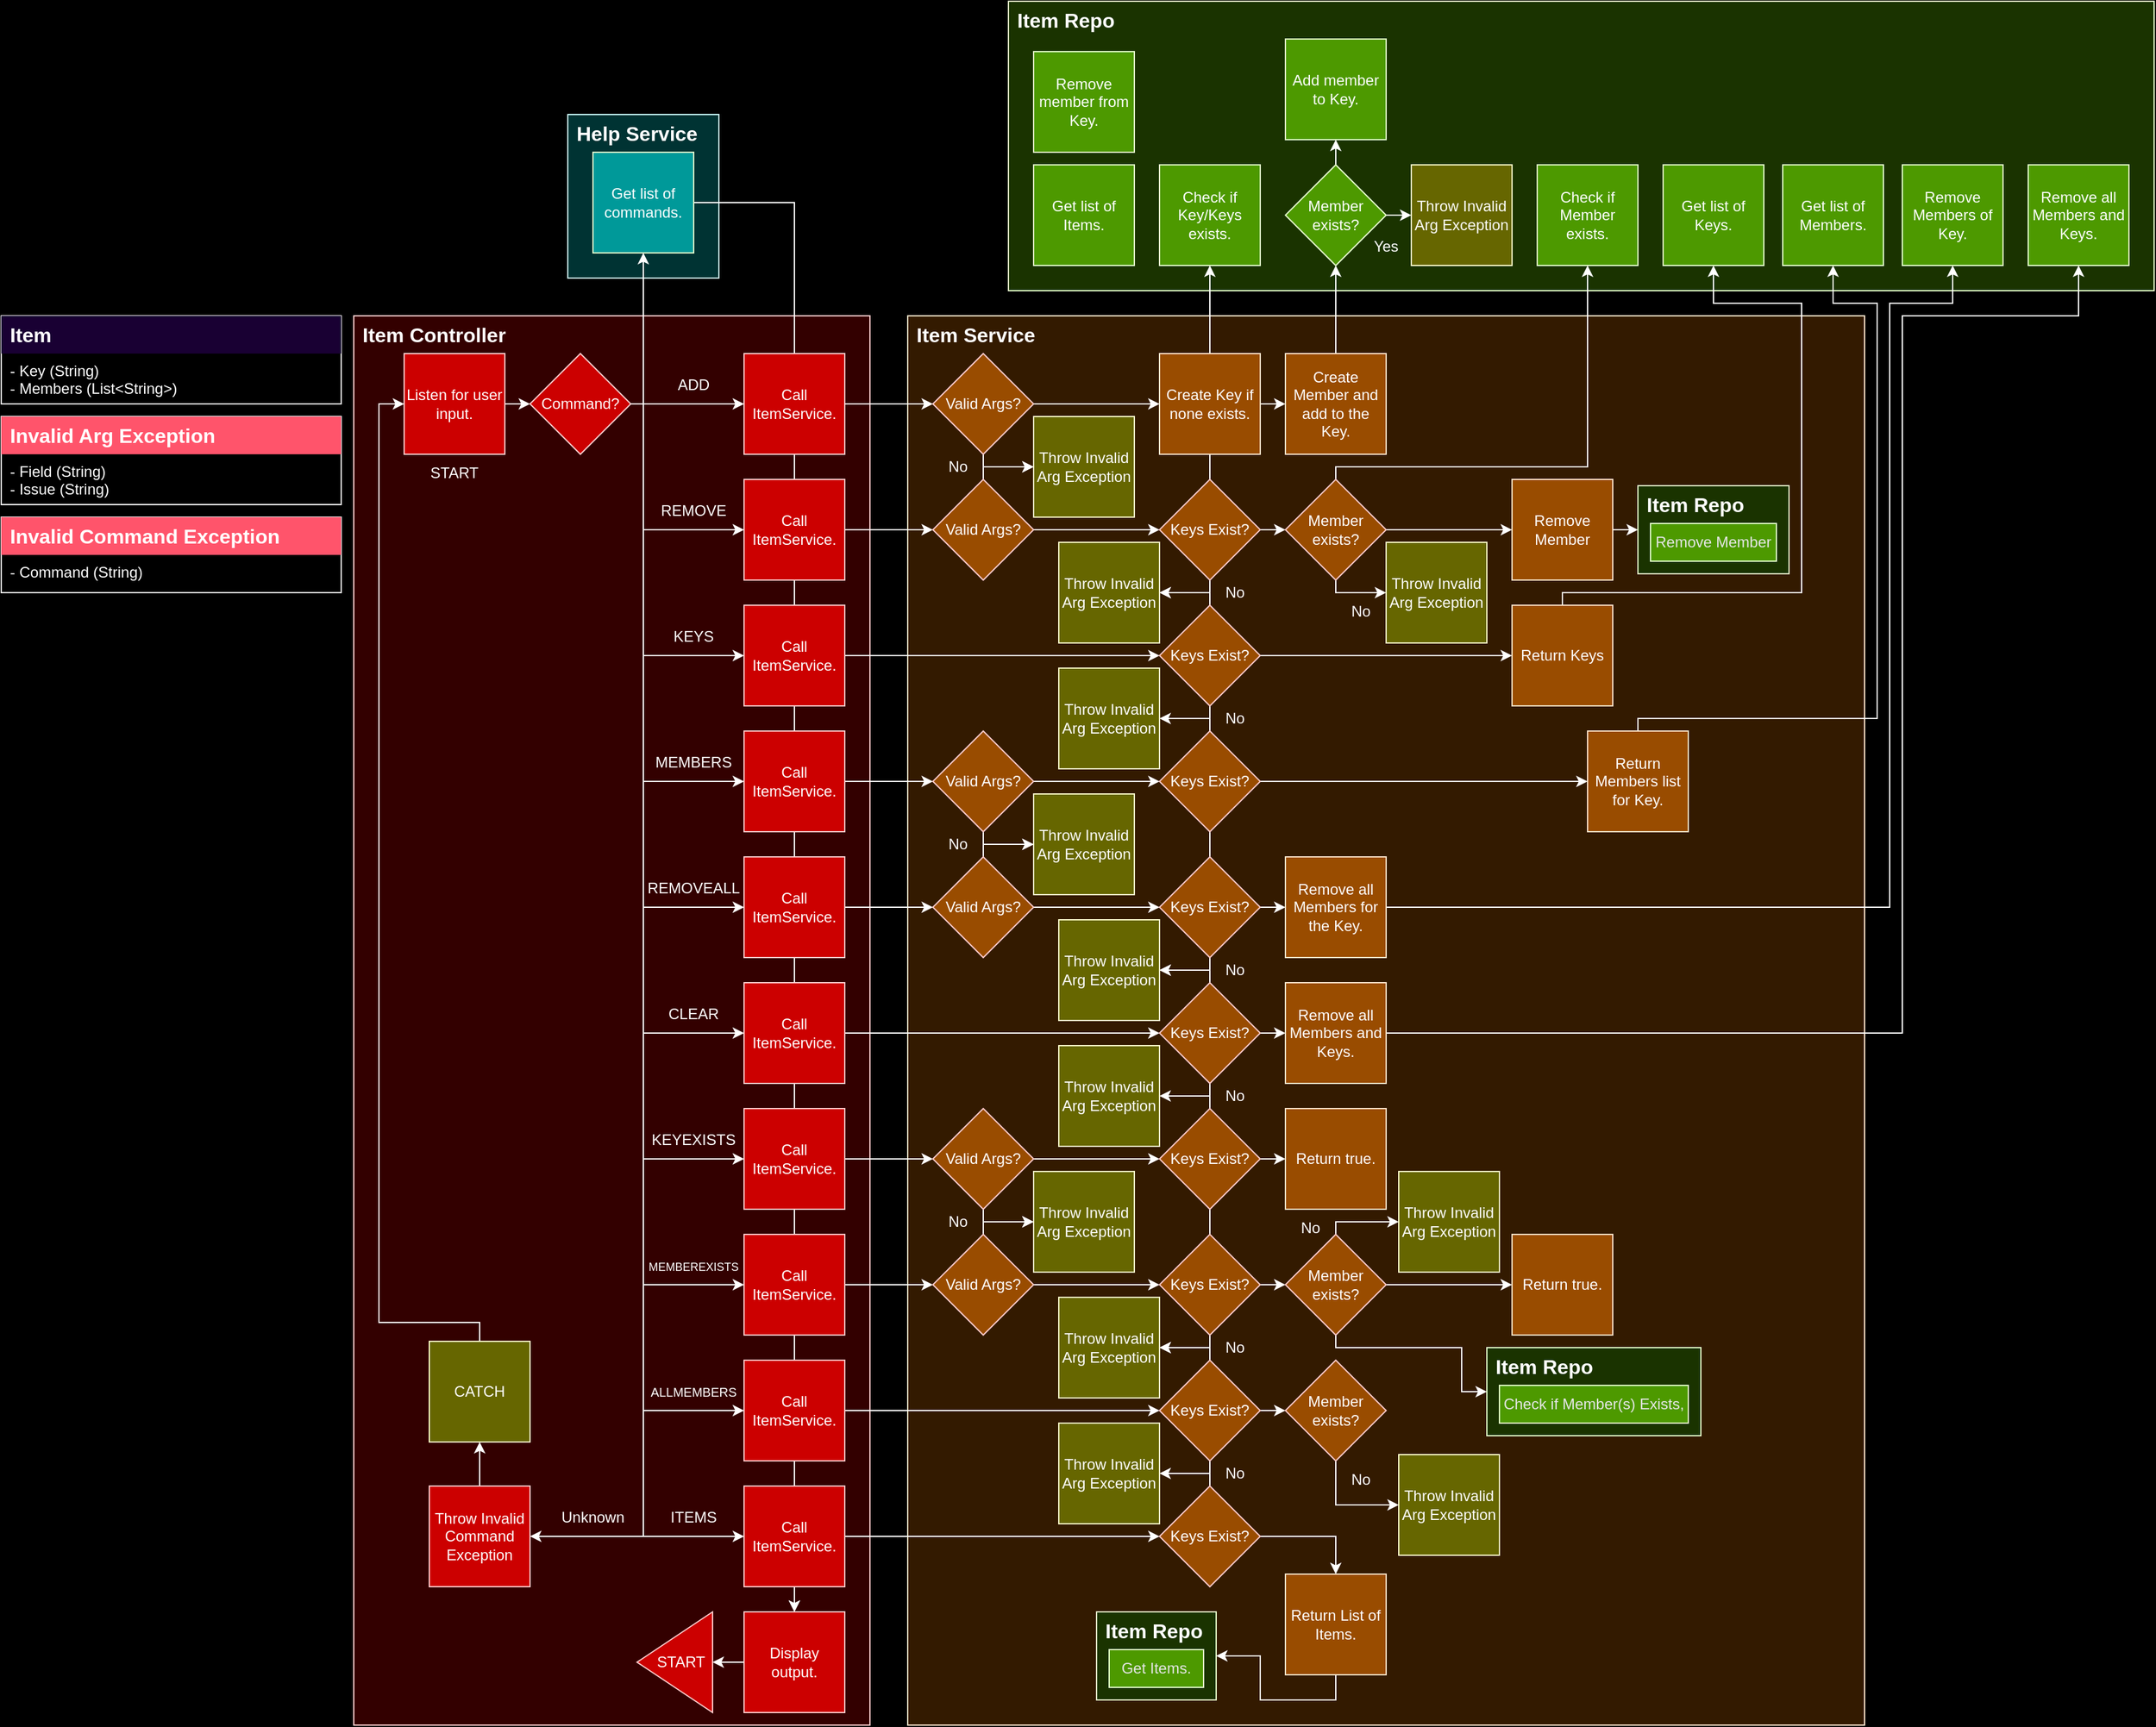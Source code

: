 <mxfile version="21.6.8" type="device">
  <diagram name="Page-1" id="q1BLDdy-Y4PrY4URn0tn">
    <mxGraphModel dx="1642" dy="1880" grid="1" gridSize="10" guides="1" tooltips="1" connect="1" arrows="1" fold="1" page="1" pageScale="1" pageWidth="850" pageHeight="1100" background="#000000" math="0" shadow="0">
      <root>
        <mxCell id="0" />
        <mxCell id="1" parent="0" />
        <mxCell id="mJnlvZl1TAp7Em3mBKQQ-196" value="" style="rounded=0;whiteSpace=wrap;html=1;fillColor=#003333;strokeColor=#CCFFFF;" parent="1" vertex="1">
          <mxGeometry x="310" width="120" height="130" as="geometry" />
        </mxCell>
        <mxCell id="mJnlvZl1TAp7Em3mBKQQ-1" value="" style="rounded=0;whiteSpace=wrap;html=1;fillColor=#330000;strokeColor=#FFCCCC;" parent="1" vertex="1">
          <mxGeometry x="140" y="160" width="410" height="1120" as="geometry" />
        </mxCell>
        <mxCell id="mJnlvZl1TAp7Em3mBKQQ-200" style="edgeStyle=orthogonalEdgeStyle;rounded=0;orthogonalLoop=1;jettySize=auto;html=1;exitX=1;exitY=0.5;exitDx=0;exitDy=0;entryX=0.5;entryY=0;entryDx=0;entryDy=0;strokeColor=#FFFFFF;" parent="1" source="mJnlvZl1TAp7Em3mBKQQ-198" target="mJnlvZl1TAp7Em3mBKQQ-43" edge="1">
          <mxGeometry relative="1" as="geometry" />
        </mxCell>
        <mxCell id="mJnlvZl1TAp7Em3mBKQQ-48" value="&amp;nbsp; &amp;nbsp; &amp;nbsp; &amp;nbsp; &amp;nbsp; &amp;nbsp; &amp;nbsp; &amp;nbsp; &amp;nbsp; &amp;nbsp; &amp;nbsp; &amp;nbsp; &amp;nbsp; &amp;nbsp; &amp;nbsp; &amp;nbsp; &amp;nbsp; &amp;nbsp; &amp;nbsp; &amp;nbsp; &amp;nbsp; &amp;nbsp; &amp;nbsp; &amp;nbsp; &amp;nbsp; &amp;nbsp; &amp;nbsp;" style="rounded=0;whiteSpace=wrap;html=1;fillColor=#331A00;strokeColor=#FFE6CC;" parent="1" vertex="1">
          <mxGeometry x="580" y="160" width="760" height="1120" as="geometry" />
        </mxCell>
        <mxCell id="mJnlvZl1TAp7Em3mBKQQ-137" style="edgeStyle=orthogonalEdgeStyle;rounded=0;orthogonalLoop=1;jettySize=auto;html=1;exitX=0;exitY=1;exitDx=0;exitDy=0;entryX=0.5;entryY=1;entryDx=0;entryDy=0;strokeColor=#FFFFFF;" parent="1" source="mJnlvZl1TAp7Em3mBKQQ-119" target="mJnlvZl1TAp7Em3mBKQQ-125" edge="1">
          <mxGeometry relative="1" as="geometry">
            <Array as="points">
              <mxPoint x="820" y="850" />
              <mxPoint x="820" y="850" />
            </Array>
          </mxGeometry>
        </mxCell>
        <mxCell id="mJnlvZl1TAp7Em3mBKQQ-123" value="" style="rounded=0;whiteSpace=wrap;html=1;fillColor=#1A3300;strokeColor=#E6FFCC;" parent="1" vertex="1">
          <mxGeometry x="660" y="-90" width="910" height="230" as="geometry" />
        </mxCell>
        <mxCell id="mJnlvZl1TAp7Em3mBKQQ-2" value="Item Controller" style="text;html=1;strokeColor=none;fillColor=none;align=left;verticalAlign=middle;whiteSpace=wrap;rounded=0;fontColor=#FFFFFF;fontStyle=1;spacingLeft=5;fontSize=16;" parent="1" vertex="1">
          <mxGeometry x="140" y="160" width="130" height="30" as="geometry" />
        </mxCell>
        <mxCell id="mJnlvZl1TAp7Em3mBKQQ-5" style="edgeStyle=orthogonalEdgeStyle;rounded=0;orthogonalLoop=1;jettySize=auto;html=1;exitX=1;exitY=0.5;exitDx=0;exitDy=0;entryX=0;entryY=0.5;entryDx=0;entryDy=0;strokeColor=#FFFFFF;" parent="1" source="mJnlvZl1TAp7Em3mBKQQ-3" target="mJnlvZl1TAp7Em3mBKQQ-4" edge="1">
          <mxGeometry relative="1" as="geometry" />
        </mxCell>
        <mxCell id="mJnlvZl1TAp7Em3mBKQQ-3" value="&lt;font color=&quot;#ffffff&quot;&gt;Listen for user input.&lt;/font&gt;" style="whiteSpace=wrap;html=1;aspect=fixed;fillColor=#CC0000;strokeColor=#FFCCCC;" parent="1" vertex="1">
          <mxGeometry x="180" y="190" width="80" height="80" as="geometry" />
        </mxCell>
        <mxCell id="mJnlvZl1TAp7Em3mBKQQ-7" style="edgeStyle=orthogonalEdgeStyle;rounded=0;orthogonalLoop=1;jettySize=auto;html=1;exitX=1;exitY=0.5;exitDx=0;exitDy=0;entryX=0;entryY=0.5;entryDx=0;entryDy=0;strokeColor=#FFFFFF;" parent="1" source="mJnlvZl1TAp7Em3mBKQQ-4" target="mJnlvZl1TAp7Em3mBKQQ-6" edge="1">
          <mxGeometry relative="1" as="geometry" />
        </mxCell>
        <mxCell id="mJnlvZl1TAp7Em3mBKQQ-13" style="edgeStyle=orthogonalEdgeStyle;rounded=0;orthogonalLoop=1;jettySize=auto;html=1;exitX=1;exitY=0.5;exitDx=0;exitDy=0;entryX=0;entryY=0.5;entryDx=0;entryDy=0;strokeColor=#FFFFFF;" parent="1" source="mJnlvZl1TAp7Em3mBKQQ-4" target="mJnlvZl1TAp7Em3mBKQQ-12" edge="1">
          <mxGeometry relative="1" as="geometry">
            <Array as="points">
              <mxPoint x="370" y="230" />
              <mxPoint x="370" y="430" />
            </Array>
          </mxGeometry>
        </mxCell>
        <mxCell id="mJnlvZl1TAp7Em3mBKQQ-16" style="edgeStyle=orthogonalEdgeStyle;rounded=0;orthogonalLoop=1;jettySize=auto;html=1;exitX=1;exitY=0.5;exitDx=0;exitDy=0;entryX=0;entryY=0.5;entryDx=0;entryDy=0;strokeColor=#FFFFFF;" parent="1" source="mJnlvZl1TAp7Em3mBKQQ-4" target="mJnlvZl1TAp7Em3mBKQQ-15" edge="1">
          <mxGeometry relative="1" as="geometry">
            <Array as="points">
              <mxPoint x="370" y="230" />
              <mxPoint x="370" y="530" />
            </Array>
          </mxGeometry>
        </mxCell>
        <mxCell id="mJnlvZl1TAp7Em3mBKQQ-19" style="edgeStyle=orthogonalEdgeStyle;rounded=0;orthogonalLoop=1;jettySize=auto;html=1;exitX=1;exitY=0.5;exitDx=0;exitDy=0;entryX=0;entryY=0.5;entryDx=0;entryDy=0;strokeColor=#FFFFFF;" parent="1" source="mJnlvZl1TAp7Em3mBKQQ-4" target="mJnlvZl1TAp7Em3mBKQQ-18" edge="1">
          <mxGeometry relative="1" as="geometry">
            <Array as="points">
              <mxPoint x="370" y="230" />
              <mxPoint x="370" y="630" />
            </Array>
          </mxGeometry>
        </mxCell>
        <mxCell id="mJnlvZl1TAp7Em3mBKQQ-22" style="edgeStyle=orthogonalEdgeStyle;rounded=0;orthogonalLoop=1;jettySize=auto;html=1;exitX=1;exitY=0.5;exitDx=0;exitDy=0;entryX=0;entryY=0.5;entryDx=0;entryDy=0;strokeColor=#FFFFFF;" parent="1" source="mJnlvZl1TAp7Em3mBKQQ-4" target="mJnlvZl1TAp7Em3mBKQQ-21" edge="1">
          <mxGeometry relative="1" as="geometry">
            <Array as="points">
              <mxPoint x="370" y="230" />
              <mxPoint x="370" y="730" />
            </Array>
          </mxGeometry>
        </mxCell>
        <mxCell id="mJnlvZl1TAp7Em3mBKQQ-25" style="edgeStyle=orthogonalEdgeStyle;rounded=0;orthogonalLoop=1;jettySize=auto;html=1;exitX=1;exitY=0.5;exitDx=0;exitDy=0;entryX=0;entryY=0.5;entryDx=0;entryDy=0;strokeColor=#FFFFFF;" parent="1" source="mJnlvZl1TAp7Em3mBKQQ-4" target="mJnlvZl1TAp7Em3mBKQQ-24" edge="1">
          <mxGeometry relative="1" as="geometry">
            <Array as="points">
              <mxPoint x="370" y="230" />
              <mxPoint x="370" y="830" />
            </Array>
          </mxGeometry>
        </mxCell>
        <mxCell id="mJnlvZl1TAp7Em3mBKQQ-28" style="edgeStyle=orthogonalEdgeStyle;rounded=0;orthogonalLoop=1;jettySize=auto;html=1;exitX=1;exitY=0.5;exitDx=0;exitDy=0;entryX=0;entryY=0.5;entryDx=0;entryDy=0;strokeColor=#FFFFFF;" parent="1" source="mJnlvZl1TAp7Em3mBKQQ-4" target="mJnlvZl1TAp7Em3mBKQQ-27" edge="1">
          <mxGeometry relative="1" as="geometry">
            <Array as="points">
              <mxPoint x="370" y="230" />
              <mxPoint x="370" y="930" />
            </Array>
          </mxGeometry>
        </mxCell>
        <mxCell id="mJnlvZl1TAp7Em3mBKQQ-31" style="edgeStyle=orthogonalEdgeStyle;rounded=0;orthogonalLoop=1;jettySize=auto;html=1;exitX=1;exitY=0.5;exitDx=0;exitDy=0;entryX=0;entryY=0.5;entryDx=0;entryDy=0;strokeColor=#FFFFFF;" parent="1" source="mJnlvZl1TAp7Em3mBKQQ-4" target="mJnlvZl1TAp7Em3mBKQQ-30" edge="1">
          <mxGeometry relative="1" as="geometry">
            <Array as="points">
              <mxPoint x="370" y="230" />
              <mxPoint x="370" y="1030" />
            </Array>
          </mxGeometry>
        </mxCell>
        <mxCell id="mJnlvZl1TAp7Em3mBKQQ-34" style="edgeStyle=orthogonalEdgeStyle;rounded=0;orthogonalLoop=1;jettySize=auto;html=1;exitX=1;exitY=0.5;exitDx=0;exitDy=0;entryX=0;entryY=0.5;entryDx=0;entryDy=0;strokeColor=#FFFFFF;" parent="1" source="mJnlvZl1TAp7Em3mBKQQ-4" target="mJnlvZl1TAp7Em3mBKQQ-33" edge="1">
          <mxGeometry relative="1" as="geometry">
            <Array as="points">
              <mxPoint x="370" y="230" />
              <mxPoint x="370" y="1130" />
            </Array>
          </mxGeometry>
        </mxCell>
        <mxCell id="mJnlvZl1TAp7Em3mBKQQ-38" style="edgeStyle=orthogonalEdgeStyle;rounded=0;orthogonalLoop=1;jettySize=auto;html=1;exitX=1;exitY=0.5;exitDx=0;exitDy=0;entryX=1;entryY=0.5;entryDx=0;entryDy=0;strokeColor=#FFFFFF;" parent="1" source="mJnlvZl1TAp7Em3mBKQQ-4" target="mJnlvZl1TAp7Em3mBKQQ-37" edge="1">
          <mxGeometry relative="1" as="geometry">
            <Array as="points">
              <mxPoint x="370" y="230" />
              <mxPoint x="370" y="1130" />
            </Array>
          </mxGeometry>
        </mxCell>
        <mxCell id="mJnlvZl1TAp7Em3mBKQQ-4" value="&lt;font color=&quot;#ffffff&quot;&gt;Command?&lt;/font&gt;" style="rhombus;whiteSpace=wrap;html=1;fillColor=#CC0000;strokeColor=#FFCCCC;" parent="1" vertex="1">
          <mxGeometry x="280" y="190" width="80" height="80" as="geometry" />
        </mxCell>
        <mxCell id="mJnlvZl1TAp7Em3mBKQQ-136" style="edgeStyle=orthogonalEdgeStyle;rounded=0;orthogonalLoop=1;jettySize=auto;html=1;exitX=0.5;exitY=1;exitDx=0;exitDy=0;entryX=0.5;entryY=0;entryDx=0;entryDy=0;strokeColor=#FFFFFF;" parent="1" source="mJnlvZl1TAp7Em3mBKQQ-6" target="mJnlvZl1TAp7Em3mBKQQ-43" edge="1">
          <mxGeometry relative="1" as="geometry" />
        </mxCell>
        <mxCell id="mJnlvZl1TAp7Em3mBKQQ-6" value="&lt;font color=&quot;#ffffff&quot;&gt;Call ItemService.&lt;/font&gt;" style="whiteSpace=wrap;html=1;aspect=fixed;fillColor=#CC0000;strokeColor=#FFCCCC;" parent="1" vertex="1">
          <mxGeometry x="450" y="190" width="80" height="80" as="geometry" />
        </mxCell>
        <mxCell id="mJnlvZl1TAp7Em3mBKQQ-10" style="edgeStyle=orthogonalEdgeStyle;rounded=0;orthogonalLoop=1;jettySize=auto;html=1;exitX=0;exitY=1;exitDx=0;exitDy=0;entryX=0;entryY=0.5;entryDx=0;entryDy=0;fontColor=#FFFFFF;strokeColor=#FFFFFF;" parent="1" source="mJnlvZl1TAp7Em3mBKQQ-8" target="mJnlvZl1TAp7Em3mBKQQ-9" edge="1">
          <mxGeometry relative="1" as="geometry">
            <Array as="points">
              <mxPoint x="370" y="230" />
              <mxPoint x="370" y="330" />
            </Array>
          </mxGeometry>
        </mxCell>
        <mxCell id="mJnlvZl1TAp7Em3mBKQQ-8" value="ADD" style="text;html=1;strokeColor=none;fillColor=none;align=center;verticalAlign=middle;whiteSpace=wrap;rounded=0;fontColor=#FFFFFF;fontStyle=0;spacingLeft=0;fontSize=12;" parent="1" vertex="1">
          <mxGeometry x="370" y="200" width="80" height="30" as="geometry" />
        </mxCell>
        <mxCell id="mJnlvZl1TAp7Em3mBKQQ-54" style="edgeStyle=orthogonalEdgeStyle;rounded=0;orthogonalLoop=1;jettySize=auto;html=1;exitX=1;exitY=0.5;exitDx=0;exitDy=0;entryX=0;entryY=0.5;entryDx=0;entryDy=0;strokeColor=#FFFFFF;" parent="1" source="mJnlvZl1TAp7Em3mBKQQ-9" target="mJnlvZl1TAp7Em3mBKQQ-53" edge="1">
          <mxGeometry relative="1" as="geometry" />
        </mxCell>
        <mxCell id="mJnlvZl1TAp7Em3mBKQQ-9" value="&lt;font color=&quot;#ffffff&quot;&gt;Call ItemService.&lt;/font&gt;" style="whiteSpace=wrap;html=1;aspect=fixed;fillColor=#CC0000;strokeColor=#FFCCCC;" parent="1" vertex="1">
          <mxGeometry x="450" y="290" width="80" height="80" as="geometry" />
        </mxCell>
        <mxCell id="mJnlvZl1TAp7Em3mBKQQ-11" value="REMOVE" style="text;html=1;strokeColor=none;fillColor=none;align=center;verticalAlign=middle;whiteSpace=wrap;rounded=0;fontColor=#FFFFFF;fontStyle=0;spacingLeft=0;fontSize=12;" parent="1" vertex="1">
          <mxGeometry x="370" y="300" width="80" height="30" as="geometry" />
        </mxCell>
        <mxCell id="mJnlvZl1TAp7Em3mBKQQ-82" style="edgeStyle=orthogonalEdgeStyle;rounded=0;orthogonalLoop=1;jettySize=auto;html=1;exitX=1;exitY=0.5;exitDx=0;exitDy=0;entryX=0;entryY=0.5;entryDx=0;entryDy=0;strokeColor=#FFFFFF;" parent="1" source="mJnlvZl1TAp7Em3mBKQQ-12" target="mJnlvZl1TAp7Em3mBKQQ-81" edge="1">
          <mxGeometry relative="1" as="geometry" />
        </mxCell>
        <mxCell id="mJnlvZl1TAp7Em3mBKQQ-12" value="&lt;font color=&quot;#ffffff&quot;&gt;Call ItemService.&lt;/font&gt;" style="whiteSpace=wrap;html=1;aspect=fixed;fillColor=#CC0000;strokeColor=#FFCCCC;" parent="1" vertex="1">
          <mxGeometry x="450" y="390" width="80" height="80" as="geometry" />
        </mxCell>
        <mxCell id="mJnlvZl1TAp7Em3mBKQQ-14" value="KEYS" style="text;html=1;strokeColor=none;fillColor=none;align=center;verticalAlign=middle;whiteSpace=wrap;rounded=0;fontColor=#FFFFFF;fontStyle=0;spacingLeft=0;fontSize=12;" parent="1" vertex="1">
          <mxGeometry x="370" y="400" width="80" height="30" as="geometry" />
        </mxCell>
        <mxCell id="mJnlvZl1TAp7Em3mBKQQ-57" style="edgeStyle=orthogonalEdgeStyle;rounded=0;orthogonalLoop=1;jettySize=auto;html=1;exitX=1;exitY=0.5;exitDx=0;exitDy=0;entryX=0;entryY=0.5;entryDx=0;entryDy=0;strokeColor=#FFFFFF;" parent="1" source="mJnlvZl1TAp7Em3mBKQQ-15" target="mJnlvZl1TAp7Em3mBKQQ-55" edge="1">
          <mxGeometry relative="1" as="geometry" />
        </mxCell>
        <mxCell id="mJnlvZl1TAp7Em3mBKQQ-15" value="&lt;font color=&quot;#ffffff&quot;&gt;Call ItemService.&lt;/font&gt;" style="whiteSpace=wrap;html=1;aspect=fixed;fillColor=#CC0000;strokeColor=#FFCCCC;" parent="1" vertex="1">
          <mxGeometry x="450" y="490" width="80" height="80" as="geometry" />
        </mxCell>
        <mxCell id="mJnlvZl1TAp7Em3mBKQQ-17" value="MEMBERS" style="text;html=1;strokeColor=none;fillColor=none;align=center;verticalAlign=middle;whiteSpace=wrap;rounded=0;fontColor=#FFFFFF;fontStyle=0;spacingLeft=0;fontSize=12;" parent="1" vertex="1">
          <mxGeometry x="370" y="500" width="80" height="30" as="geometry" />
        </mxCell>
        <mxCell id="mJnlvZl1TAp7Em3mBKQQ-59" style="edgeStyle=orthogonalEdgeStyle;rounded=0;orthogonalLoop=1;jettySize=auto;html=1;exitX=1;exitY=0.5;exitDx=0;exitDy=0;entryX=0;entryY=0.5;entryDx=0;entryDy=0;strokeColor=#FFFFFF;" parent="1" source="mJnlvZl1TAp7Em3mBKQQ-18" target="mJnlvZl1TAp7Em3mBKQQ-58" edge="1">
          <mxGeometry relative="1" as="geometry" />
        </mxCell>
        <mxCell id="mJnlvZl1TAp7Em3mBKQQ-18" value="&lt;font color=&quot;#ffffff&quot;&gt;Call ItemService.&lt;/font&gt;" style="whiteSpace=wrap;html=1;aspect=fixed;fillColor=#CC0000;strokeColor=#FFCCCC;" parent="1" vertex="1">
          <mxGeometry x="450" y="590" width="80" height="80" as="geometry" />
        </mxCell>
        <mxCell id="mJnlvZl1TAp7Em3mBKQQ-20" value="REMOVEALL" style="text;html=1;strokeColor=none;fillColor=none;align=center;verticalAlign=middle;whiteSpace=wrap;rounded=0;fontColor=#FFFFFF;fontStyle=0;spacingLeft=0;fontSize=12;" parent="1" vertex="1">
          <mxGeometry x="370" y="600" width="80" height="30" as="geometry" />
        </mxCell>
        <mxCell id="mJnlvZl1TAp7Em3mBKQQ-88" style="edgeStyle=orthogonalEdgeStyle;rounded=0;orthogonalLoop=1;jettySize=auto;html=1;exitX=1;exitY=0.5;exitDx=0;exitDy=0;strokeColor=#FFFFFF;" parent="1" source="mJnlvZl1TAp7Em3mBKQQ-21" target="mJnlvZl1TAp7Em3mBKQQ-87" edge="1">
          <mxGeometry relative="1" as="geometry" />
        </mxCell>
        <mxCell id="mJnlvZl1TAp7Em3mBKQQ-21" value="&lt;font color=&quot;#ffffff&quot;&gt;Call ItemService.&lt;/font&gt;" style="whiteSpace=wrap;html=1;aspect=fixed;fillColor=#CC0000;strokeColor=#FFCCCC;" parent="1" vertex="1">
          <mxGeometry x="450" y="690" width="80" height="80" as="geometry" />
        </mxCell>
        <mxCell id="mJnlvZl1TAp7Em3mBKQQ-23" value="CLEAR" style="text;html=1;strokeColor=none;fillColor=none;align=center;verticalAlign=middle;whiteSpace=wrap;rounded=0;fontColor=#FFFFFF;fontStyle=0;spacingLeft=0;fontSize=12;" parent="1" vertex="1">
          <mxGeometry x="370" y="700" width="80" height="30" as="geometry" />
        </mxCell>
        <mxCell id="mJnlvZl1TAp7Em3mBKQQ-62" style="edgeStyle=orthogonalEdgeStyle;rounded=0;orthogonalLoop=1;jettySize=auto;html=1;exitX=1;exitY=0.5;exitDx=0;exitDy=0;entryX=0;entryY=0.5;entryDx=0;entryDy=0;strokeColor=#FFFFFF;" parent="1" source="mJnlvZl1TAp7Em3mBKQQ-24" target="mJnlvZl1TAp7Em3mBKQQ-60" edge="1">
          <mxGeometry relative="1" as="geometry" />
        </mxCell>
        <mxCell id="mJnlvZl1TAp7Em3mBKQQ-24" value="&lt;font color=&quot;#ffffff&quot;&gt;Call ItemService.&lt;/font&gt;" style="whiteSpace=wrap;html=1;aspect=fixed;fillColor=#CC0000;strokeColor=#FFCCCC;" parent="1" vertex="1">
          <mxGeometry x="450" y="790" width="80" height="80" as="geometry" />
        </mxCell>
        <mxCell id="mJnlvZl1TAp7Em3mBKQQ-26" value="KEYEXISTS" style="text;html=1;strokeColor=none;fillColor=none;align=center;verticalAlign=middle;whiteSpace=wrap;rounded=0;fontColor=#FFFFFF;fontStyle=0;spacingLeft=0;fontSize=12;" parent="1" vertex="1">
          <mxGeometry x="370" y="800" width="80" height="30" as="geometry" />
        </mxCell>
        <mxCell id="mJnlvZl1TAp7Em3mBKQQ-65" style="edgeStyle=orthogonalEdgeStyle;rounded=0;orthogonalLoop=1;jettySize=auto;html=1;exitX=1;exitY=0.5;exitDx=0;exitDy=0;entryX=0;entryY=0.5;entryDx=0;entryDy=0;strokeColor=#FFFFFF;" parent="1" source="mJnlvZl1TAp7Em3mBKQQ-27" target="mJnlvZl1TAp7Em3mBKQQ-64" edge="1">
          <mxGeometry relative="1" as="geometry" />
        </mxCell>
        <mxCell id="mJnlvZl1TAp7Em3mBKQQ-27" value="&lt;font color=&quot;#ffffff&quot;&gt;Call ItemService.&lt;/font&gt;" style="whiteSpace=wrap;html=1;aspect=fixed;fillColor=#CC0000;strokeColor=#FFCCCC;" parent="1" vertex="1">
          <mxGeometry x="450" y="890" width="80" height="80" as="geometry" />
        </mxCell>
        <mxCell id="mJnlvZl1TAp7Em3mBKQQ-29" value="&lt;font style=&quot;font-size: 9px;&quot;&gt;MEMBEREXISTS&lt;/font&gt;" style="text;html=1;strokeColor=none;fillColor=none;align=center;verticalAlign=middle;whiteSpace=wrap;rounded=0;fontColor=#FFFFFF;fontStyle=0;spacingLeft=0;fontSize=12;" parent="1" vertex="1">
          <mxGeometry x="370" y="900" width="80" height="30" as="geometry" />
        </mxCell>
        <mxCell id="mJnlvZl1TAp7Em3mBKQQ-94" style="edgeStyle=orthogonalEdgeStyle;rounded=0;orthogonalLoop=1;jettySize=auto;html=1;exitX=1;exitY=0.5;exitDx=0;exitDy=0;entryX=0;entryY=0.5;entryDx=0;entryDy=0;strokeColor=#FFFFFF;" parent="1" source="mJnlvZl1TAp7Em3mBKQQ-30" target="mJnlvZl1TAp7Em3mBKQQ-93" edge="1">
          <mxGeometry relative="1" as="geometry" />
        </mxCell>
        <mxCell id="mJnlvZl1TAp7Em3mBKQQ-30" value="&lt;font color=&quot;#ffffff&quot;&gt;Call ItemService.&lt;/font&gt;" style="whiteSpace=wrap;html=1;aspect=fixed;fillColor=#CC0000;strokeColor=#FFCCCC;" parent="1" vertex="1">
          <mxGeometry x="450" y="990" width="80" height="80" as="geometry" />
        </mxCell>
        <mxCell id="mJnlvZl1TAp7Em3mBKQQ-32" value="&lt;font style=&quot;font-size: 10px;&quot;&gt;ALLMEMBERS&lt;/font&gt;" style="text;html=1;strokeColor=none;fillColor=none;align=center;verticalAlign=middle;whiteSpace=wrap;rounded=0;fontColor=#FFFFFF;fontStyle=0;spacingLeft=0;fontSize=12;" parent="1" vertex="1">
          <mxGeometry x="370" y="1000" width="80" height="30" as="geometry" />
        </mxCell>
        <mxCell id="mJnlvZl1TAp7Em3mBKQQ-96" style="edgeStyle=orthogonalEdgeStyle;rounded=0;orthogonalLoop=1;jettySize=auto;html=1;exitX=1;exitY=0.5;exitDx=0;exitDy=0;entryX=0;entryY=0.5;entryDx=0;entryDy=0;strokeColor=#FFFFFF;" parent="1" source="mJnlvZl1TAp7Em3mBKQQ-33" target="mJnlvZl1TAp7Em3mBKQQ-95" edge="1">
          <mxGeometry relative="1" as="geometry" />
        </mxCell>
        <mxCell id="mJnlvZl1TAp7Em3mBKQQ-33" value="&lt;font color=&quot;#ffffff&quot;&gt;Call ItemService.&lt;/font&gt;" style="whiteSpace=wrap;html=1;aspect=fixed;fillColor=#CC0000;strokeColor=#FFCCCC;" parent="1" vertex="1">
          <mxGeometry x="450" y="1090" width="80" height="80" as="geometry" />
        </mxCell>
        <mxCell id="mJnlvZl1TAp7Em3mBKQQ-35" value="ITEMS" style="text;html=1;strokeColor=none;fillColor=none;align=center;verticalAlign=middle;whiteSpace=wrap;rounded=0;fontColor=#FFFFFF;fontStyle=0;spacingLeft=0;fontSize=12;" parent="1" vertex="1">
          <mxGeometry x="370" y="1100" width="80" height="30" as="geometry" />
        </mxCell>
        <mxCell id="mJnlvZl1TAp7Em3mBKQQ-41" style="edgeStyle=orthogonalEdgeStyle;rounded=0;orthogonalLoop=1;jettySize=auto;html=1;exitX=0.5;exitY=0;exitDx=0;exitDy=0;entryX=0.5;entryY=1;entryDx=0;entryDy=0;strokeColor=#FFFFFF;" parent="1" source="mJnlvZl1TAp7Em3mBKQQ-37" target="mJnlvZl1TAp7Em3mBKQQ-40" edge="1">
          <mxGeometry relative="1" as="geometry" />
        </mxCell>
        <mxCell id="mJnlvZl1TAp7Em3mBKQQ-37" value="&lt;font color=&quot;#ffffff&quot;&gt;Throw Invalid Command Exception&lt;/font&gt;" style="whiteSpace=wrap;html=1;aspect=fixed;fillColor=#CC0000;strokeColor=#FFCCCC;" parent="1" vertex="1">
          <mxGeometry x="200" y="1090" width="80" height="80" as="geometry" />
        </mxCell>
        <mxCell id="mJnlvZl1TAp7Em3mBKQQ-39" value="Unknown" style="text;html=1;strokeColor=none;fillColor=none;align=center;verticalAlign=middle;whiteSpace=wrap;rounded=0;fontColor=#FFFFFF;fontStyle=0;spacingLeft=0;fontSize=12;" parent="1" vertex="1">
          <mxGeometry x="290" y="1100" width="80" height="30" as="geometry" />
        </mxCell>
        <mxCell id="mJnlvZl1TAp7Em3mBKQQ-42" style="edgeStyle=orthogonalEdgeStyle;rounded=0;orthogonalLoop=1;jettySize=auto;html=1;exitX=0.5;exitY=0;exitDx=0;exitDy=0;entryX=0;entryY=0.5;entryDx=0;entryDy=0;strokeColor=#FFFFFF;" parent="1" source="mJnlvZl1TAp7Em3mBKQQ-40" target="mJnlvZl1TAp7Em3mBKQQ-3" edge="1">
          <mxGeometry relative="1" as="geometry">
            <Array as="points">
              <mxPoint x="240" y="960" />
              <mxPoint x="160" y="960" />
              <mxPoint x="160" y="230" />
            </Array>
          </mxGeometry>
        </mxCell>
        <mxCell id="mJnlvZl1TAp7Em3mBKQQ-40" value="&lt;font color=&quot;#ffffff&quot;&gt;CATCH&lt;/font&gt;" style="whiteSpace=wrap;html=1;aspect=fixed;fillColor=#666600;strokeColor=#FFFFCC;" parent="1" vertex="1">
          <mxGeometry x="200" y="975" width="80" height="80" as="geometry" />
        </mxCell>
        <mxCell id="mJnlvZl1TAp7Em3mBKQQ-45" style="edgeStyle=orthogonalEdgeStyle;rounded=0;orthogonalLoop=1;jettySize=auto;html=1;exitX=0;exitY=0.5;exitDx=0;exitDy=0;entryX=0;entryY=0.5;entryDx=0;entryDy=0;strokeColor=#FFFFFF;" parent="1" source="mJnlvZl1TAp7Em3mBKQQ-43" target="mJnlvZl1TAp7Em3mBKQQ-44" edge="1">
          <mxGeometry relative="1" as="geometry" />
        </mxCell>
        <mxCell id="mJnlvZl1TAp7Em3mBKQQ-43" value="&lt;font color=&quot;#ffffff&quot;&gt;Display output.&lt;/font&gt;" style="whiteSpace=wrap;html=1;aspect=fixed;fillColor=#CC0000;strokeColor=#FFCCCC;" parent="1" vertex="1">
          <mxGeometry x="450" y="1190" width="80" height="80" as="geometry" />
        </mxCell>
        <mxCell id="mJnlvZl1TAp7Em3mBKQQ-44" value="" style="triangle;whiteSpace=wrap;html=1;fillColor=#CC0000;strokeColor=#FFCCCC;rotation=-180;" parent="1" vertex="1">
          <mxGeometry x="365" y="1190" width="60" height="80" as="geometry" />
        </mxCell>
        <mxCell id="mJnlvZl1TAp7Em3mBKQQ-46" value="START" style="text;html=1;strokeColor=none;fillColor=none;align=center;verticalAlign=middle;whiteSpace=wrap;rounded=0;fontColor=#FFFFFF;fontStyle=0;spacingLeft=0;fontSize=12;" parent="1" vertex="1">
          <mxGeometry x="360" y="1215" width="80" height="30" as="geometry" />
        </mxCell>
        <mxCell id="mJnlvZl1TAp7Em3mBKQQ-47" value="START" style="text;html=1;strokeColor=none;fillColor=none;align=center;verticalAlign=middle;whiteSpace=wrap;rounded=0;fontColor=#FFFFFF;fontStyle=0;spacingLeft=0;fontSize=12;" parent="1" vertex="1">
          <mxGeometry x="180" y="270" width="80" height="30" as="geometry" />
        </mxCell>
        <mxCell id="mJnlvZl1TAp7Em3mBKQQ-49" value="Item Service" style="text;html=1;strokeColor=none;fillColor=none;align=left;verticalAlign=middle;whiteSpace=wrap;rounded=0;fontColor=#FFFFFF;fontStyle=1;spacingLeft=5;fontSize=16;" parent="1" vertex="1">
          <mxGeometry x="580" y="160" width="130" height="30" as="geometry" />
        </mxCell>
        <mxCell id="mJnlvZl1TAp7Em3mBKQQ-122" style="edgeStyle=orthogonalEdgeStyle;rounded=0;orthogonalLoop=1;jettySize=auto;html=1;exitX=1;exitY=0.5;exitDx=0;exitDy=0;entryX=0;entryY=0.5;entryDx=0;entryDy=0;strokeColor=#FFFFFF;" parent="1" source="mJnlvZl1TAp7Em3mBKQQ-50" target="mJnlvZl1TAp7Em3mBKQQ-120" edge="1">
          <mxGeometry relative="1" as="geometry" />
        </mxCell>
        <mxCell id="mJnlvZl1TAp7Em3mBKQQ-126" style="edgeStyle=orthogonalEdgeStyle;rounded=0;orthogonalLoop=1;jettySize=auto;html=1;exitX=0.5;exitY=0;exitDx=0;exitDy=0;entryX=0.5;entryY=1;entryDx=0;entryDy=0;strokeColor=#FFFFFF;" parent="1" source="mJnlvZl1TAp7Em3mBKQQ-50" target="mJnlvZl1TAp7Em3mBKQQ-125" edge="1">
          <mxGeometry relative="1" as="geometry" />
        </mxCell>
        <mxCell id="mJnlvZl1TAp7Em3mBKQQ-50" value="&lt;font color=&quot;#ffffff&quot;&gt;Create Key if none exists.&lt;/font&gt;" style="whiteSpace=wrap;html=1;aspect=fixed;fillColor=#994C00;strokeColor=#FFE6CC;" parent="1" vertex="1">
          <mxGeometry x="780" y="190" width="80" height="80" as="geometry" />
        </mxCell>
        <mxCell id="mJnlvZl1TAp7Em3mBKQQ-68" style="edgeStyle=orthogonalEdgeStyle;rounded=0;orthogonalLoop=1;jettySize=auto;html=1;exitX=0.5;exitY=1;exitDx=0;exitDy=0;entryX=0;entryY=0.5;entryDx=0;entryDy=0;strokeColor=#FFFFFF;" parent="1" source="mJnlvZl1TAp7Em3mBKQQ-51" target="mJnlvZl1TAp7Em3mBKQQ-67" edge="1">
          <mxGeometry relative="1" as="geometry">
            <Array as="points">
              <mxPoint x="640" y="280" />
            </Array>
          </mxGeometry>
        </mxCell>
        <mxCell id="mJnlvZl1TAp7Em3mBKQQ-121" style="edgeStyle=orthogonalEdgeStyle;rounded=0;orthogonalLoop=1;jettySize=auto;html=1;exitX=1;exitY=0.5;exitDx=0;exitDy=0;entryX=0;entryY=0.5;entryDx=0;entryDy=0;strokeColor=#FFFFFF;" parent="1" source="mJnlvZl1TAp7Em3mBKQQ-51" target="mJnlvZl1TAp7Em3mBKQQ-50" edge="1">
          <mxGeometry relative="1" as="geometry" />
        </mxCell>
        <mxCell id="mJnlvZl1TAp7Em3mBKQQ-51" value="&lt;font color=&quot;#ffffff&quot;&gt;Valid Args?&lt;/font&gt;" style="rhombus;whiteSpace=wrap;html=1;fillColor=#994C00;strokeColor=#FFCCCC;" parent="1" vertex="1">
          <mxGeometry x="600" y="190" width="80" height="80" as="geometry" />
        </mxCell>
        <mxCell id="mJnlvZl1TAp7Em3mBKQQ-52" style="edgeStyle=orthogonalEdgeStyle;rounded=0;orthogonalLoop=1;jettySize=auto;html=1;exitX=1;exitY=0.5;exitDx=0;exitDy=0;entryX=0;entryY=0.5;entryDx=0;entryDy=0;strokeColor=#FFFFFF;" parent="1" source="mJnlvZl1TAp7Em3mBKQQ-6" target="mJnlvZl1TAp7Em3mBKQQ-51" edge="1">
          <mxGeometry relative="1" as="geometry" />
        </mxCell>
        <mxCell id="mJnlvZl1TAp7Em3mBKQQ-69" style="edgeStyle=orthogonalEdgeStyle;rounded=0;orthogonalLoop=1;jettySize=auto;html=1;exitX=0.5;exitY=0;exitDx=0;exitDy=0;strokeColor=#FFFFFF;" parent="1" source="mJnlvZl1TAp7Em3mBKQQ-53" edge="1">
          <mxGeometry relative="1" as="geometry">
            <mxPoint x="680" y="280" as="targetPoint" />
            <Array as="points">
              <mxPoint x="640" y="280" />
            </Array>
          </mxGeometry>
        </mxCell>
        <mxCell id="mJnlvZl1TAp7Em3mBKQQ-80" style="edgeStyle=orthogonalEdgeStyle;rounded=0;orthogonalLoop=1;jettySize=auto;html=1;exitX=1;exitY=0.5;exitDx=0;exitDy=0;entryX=0;entryY=0.5;entryDx=0;entryDy=0;strokeColor=#FFFFFF;" parent="1" source="mJnlvZl1TAp7Em3mBKQQ-53" target="mJnlvZl1TAp7Em3mBKQQ-79" edge="1">
          <mxGeometry relative="1" as="geometry" />
        </mxCell>
        <mxCell id="mJnlvZl1TAp7Em3mBKQQ-53" value="&lt;font color=&quot;#ffffff&quot;&gt;Valid Args?&lt;/font&gt;" style="rhombus;whiteSpace=wrap;html=1;fillColor=#994C00;strokeColor=#FFCCCC;" parent="1" vertex="1">
          <mxGeometry x="600" y="290" width="80" height="80" as="geometry" />
        </mxCell>
        <mxCell id="mJnlvZl1TAp7Em3mBKQQ-71" style="edgeStyle=orthogonalEdgeStyle;rounded=0;orthogonalLoop=1;jettySize=auto;html=1;exitX=0.5;exitY=1;exitDx=0;exitDy=0;entryX=0;entryY=0.5;entryDx=0;entryDy=0;strokeColor=#FFFFFF;" parent="1" source="mJnlvZl1TAp7Em3mBKQQ-55" target="mJnlvZl1TAp7Em3mBKQQ-70" edge="1">
          <mxGeometry relative="1" as="geometry">
            <Array as="points">
              <mxPoint x="640" y="580" />
            </Array>
          </mxGeometry>
        </mxCell>
        <mxCell id="mJnlvZl1TAp7Em3mBKQQ-84" style="edgeStyle=orthogonalEdgeStyle;rounded=0;orthogonalLoop=1;jettySize=auto;html=1;exitX=1;exitY=0.5;exitDx=0;exitDy=0;entryX=0;entryY=0.5;entryDx=0;entryDy=0;strokeColor=#FFFFFF;" parent="1" source="mJnlvZl1TAp7Em3mBKQQ-55" target="mJnlvZl1TAp7Em3mBKQQ-83" edge="1">
          <mxGeometry relative="1" as="geometry" />
        </mxCell>
        <mxCell id="mJnlvZl1TAp7Em3mBKQQ-55" value="&lt;font color=&quot;#ffffff&quot;&gt;Valid Args?&lt;/font&gt;" style="rhombus;whiteSpace=wrap;html=1;fillColor=#994C00;strokeColor=#FFCCCC;" parent="1" vertex="1">
          <mxGeometry x="600" y="490" width="80" height="80" as="geometry" />
        </mxCell>
        <mxCell id="mJnlvZl1TAp7Em3mBKQQ-72" style="edgeStyle=orthogonalEdgeStyle;rounded=0;orthogonalLoop=1;jettySize=auto;html=1;exitX=0.5;exitY=0;exitDx=0;exitDy=0;strokeColor=#FFFFFF;" parent="1" source="mJnlvZl1TAp7Em3mBKQQ-58" edge="1">
          <mxGeometry relative="1" as="geometry">
            <mxPoint x="680" y="580" as="targetPoint" />
            <Array as="points">
              <mxPoint x="640" y="580" />
            </Array>
          </mxGeometry>
        </mxCell>
        <mxCell id="mJnlvZl1TAp7Em3mBKQQ-86" style="edgeStyle=orthogonalEdgeStyle;rounded=0;orthogonalLoop=1;jettySize=auto;html=1;exitX=1;exitY=0.5;exitDx=0;exitDy=0;entryX=0;entryY=0.5;entryDx=0;entryDy=0;strokeColor=#FFFFFF;" parent="1" source="mJnlvZl1TAp7Em3mBKQQ-58" target="mJnlvZl1TAp7Em3mBKQQ-85" edge="1">
          <mxGeometry relative="1" as="geometry" />
        </mxCell>
        <mxCell id="mJnlvZl1TAp7Em3mBKQQ-58" value="&lt;font color=&quot;#ffffff&quot;&gt;Valid Args?&lt;/font&gt;" style="rhombus;whiteSpace=wrap;html=1;fillColor=#994C00;strokeColor=#FFCCCC;" parent="1" vertex="1">
          <mxGeometry x="600" y="590" width="80" height="80" as="geometry" />
        </mxCell>
        <mxCell id="mJnlvZl1TAp7Em3mBKQQ-74" style="edgeStyle=orthogonalEdgeStyle;rounded=0;orthogonalLoop=1;jettySize=auto;html=1;exitX=0.5;exitY=1;exitDx=0;exitDy=0;entryX=0;entryY=0.5;entryDx=0;entryDy=0;strokeColor=#FFFFFF;" parent="1" source="mJnlvZl1TAp7Em3mBKQQ-60" target="mJnlvZl1TAp7Em3mBKQQ-73" edge="1">
          <mxGeometry relative="1" as="geometry">
            <Array as="points">
              <mxPoint x="640" y="880" />
            </Array>
          </mxGeometry>
        </mxCell>
        <mxCell id="mJnlvZl1TAp7Em3mBKQQ-90" style="edgeStyle=orthogonalEdgeStyle;rounded=0;orthogonalLoop=1;jettySize=auto;html=1;exitX=1;exitY=0.5;exitDx=0;exitDy=0;entryX=0;entryY=0.5;entryDx=0;entryDy=0;strokeColor=#FFFFFF;" parent="1" source="mJnlvZl1TAp7Em3mBKQQ-60" target="mJnlvZl1TAp7Em3mBKQQ-89" edge="1">
          <mxGeometry relative="1" as="geometry" />
        </mxCell>
        <mxCell id="mJnlvZl1TAp7Em3mBKQQ-60" value="&lt;font color=&quot;#ffffff&quot;&gt;Valid Args?&lt;/font&gt;" style="rhombus;whiteSpace=wrap;html=1;fillColor=#994C00;strokeColor=#FFCCCC;" parent="1" vertex="1">
          <mxGeometry x="600" y="790" width="80" height="80" as="geometry" />
        </mxCell>
        <mxCell id="mJnlvZl1TAp7Em3mBKQQ-75" style="edgeStyle=orthogonalEdgeStyle;rounded=0;orthogonalLoop=1;jettySize=auto;html=1;exitX=0.5;exitY=0;exitDx=0;exitDy=0;strokeColor=#FFFFFF;" parent="1" source="mJnlvZl1TAp7Em3mBKQQ-64" edge="1">
          <mxGeometry relative="1" as="geometry">
            <mxPoint x="680" y="880" as="targetPoint" />
            <Array as="points">
              <mxPoint x="640" y="880" />
            </Array>
          </mxGeometry>
        </mxCell>
        <mxCell id="mJnlvZl1TAp7Em3mBKQQ-92" style="edgeStyle=orthogonalEdgeStyle;rounded=0;orthogonalLoop=1;jettySize=auto;html=1;exitX=1;exitY=0.5;exitDx=0;exitDy=0;entryX=0;entryY=0.5;entryDx=0;entryDy=0;strokeColor=#FFFFFF;" parent="1" source="mJnlvZl1TAp7Em3mBKQQ-64" target="mJnlvZl1TAp7Em3mBKQQ-91" edge="1">
          <mxGeometry relative="1" as="geometry" />
        </mxCell>
        <mxCell id="mJnlvZl1TAp7Em3mBKQQ-64" value="&lt;font color=&quot;#ffffff&quot;&gt;Valid Args?&lt;/font&gt;" style="rhombus;whiteSpace=wrap;html=1;fillColor=#994C00;strokeColor=#FFCCCC;" parent="1" vertex="1">
          <mxGeometry x="600" y="890" width="80" height="80" as="geometry" />
        </mxCell>
        <mxCell id="mJnlvZl1TAp7Em3mBKQQ-67" value="&lt;font color=&quot;#ffffff&quot;&gt;Throw Invalid Arg Exception&lt;/font&gt;" style="whiteSpace=wrap;html=1;aspect=fixed;fillColor=#666600;strokeColor=#FFFFCC;" parent="1" vertex="1">
          <mxGeometry x="680" y="240" width="80" height="80" as="geometry" />
        </mxCell>
        <mxCell id="mJnlvZl1TAp7Em3mBKQQ-70" value="&lt;font color=&quot;#ffffff&quot;&gt;Throw Invalid Arg Exception&lt;/font&gt;" style="whiteSpace=wrap;html=1;aspect=fixed;fillColor=#666600;strokeColor=#FFFFCC;" parent="1" vertex="1">
          <mxGeometry x="680" y="540" width="80" height="80" as="geometry" />
        </mxCell>
        <mxCell id="mJnlvZl1TAp7Em3mBKQQ-73" value="&lt;font color=&quot;#ffffff&quot;&gt;Throw Invalid Arg Exception&lt;/font&gt;" style="whiteSpace=wrap;html=1;aspect=fixed;fillColor=#666600;strokeColor=#FFFFCC;" parent="1" vertex="1">
          <mxGeometry x="680" y="840" width="80" height="80" as="geometry" />
        </mxCell>
        <mxCell id="mJnlvZl1TAp7Em3mBKQQ-76" value="No" style="text;html=1;strokeColor=none;fillColor=none;align=center;verticalAlign=middle;whiteSpace=wrap;rounded=0;fontColor=#FFFFFF;fontStyle=0;spacingLeft=0;fontSize=12;" parent="1" vertex="1">
          <mxGeometry x="600" y="265" width="40" height="30" as="geometry" />
        </mxCell>
        <mxCell id="mJnlvZl1TAp7Em3mBKQQ-77" value="No" style="text;html=1;strokeColor=none;fillColor=none;align=center;verticalAlign=middle;whiteSpace=wrap;rounded=0;fontColor=#FFFFFF;fontStyle=0;spacingLeft=0;fontSize=12;" parent="1" vertex="1">
          <mxGeometry x="600" y="565" width="40" height="30" as="geometry" />
        </mxCell>
        <mxCell id="mJnlvZl1TAp7Em3mBKQQ-78" value="No" style="text;html=1;strokeColor=none;fillColor=none;align=center;verticalAlign=middle;whiteSpace=wrap;rounded=0;fontColor=#FFFFFF;fontStyle=0;spacingLeft=0;fontSize=12;" parent="1" vertex="1">
          <mxGeometry x="600" y="865" width="40" height="30" as="geometry" />
        </mxCell>
        <mxCell id="mJnlvZl1TAp7Em3mBKQQ-99" style="edgeStyle=orthogonalEdgeStyle;rounded=0;orthogonalLoop=1;jettySize=auto;html=1;exitX=0.5;exitY=1;exitDx=0;exitDy=0;entryX=1;entryY=0.5;entryDx=0;entryDy=0;strokeColor=#FFFFFF;" parent="1" source="mJnlvZl1TAp7Em3mBKQQ-79" target="mJnlvZl1TAp7Em3mBKQQ-98" edge="1">
          <mxGeometry relative="1" as="geometry">
            <Array as="points">
              <mxPoint x="820" y="380" />
            </Array>
          </mxGeometry>
        </mxCell>
        <mxCell id="mJnlvZl1TAp7Em3mBKQQ-142" style="edgeStyle=orthogonalEdgeStyle;rounded=0;orthogonalLoop=1;jettySize=auto;html=1;exitX=1;exitY=0.5;exitDx=0;exitDy=0;entryX=0;entryY=0.5;entryDx=0;entryDy=0;strokeColor=#FFFFFF;" parent="1" source="mJnlvZl1TAp7Em3mBKQQ-79" target="mJnlvZl1TAp7Em3mBKQQ-141" edge="1">
          <mxGeometry relative="1" as="geometry" />
        </mxCell>
        <mxCell id="mJnlvZl1TAp7Em3mBKQQ-79" value="&lt;font color=&quot;#ffffff&quot;&gt;Keys Exist?&lt;/font&gt;" style="rhombus;whiteSpace=wrap;html=1;fillColor=#994C00;strokeColor=#FFCCCC;" parent="1" vertex="1">
          <mxGeometry x="780" y="290" width="80" height="80" as="geometry" />
        </mxCell>
        <mxCell id="mJnlvZl1TAp7Em3mBKQQ-100" style="edgeStyle=orthogonalEdgeStyle;rounded=0;orthogonalLoop=1;jettySize=auto;html=1;exitX=0.5;exitY=0;exitDx=0;exitDy=0;strokeColor=#FFFFFF;" parent="1" source="mJnlvZl1TAp7Em3mBKQQ-81" edge="1">
          <mxGeometry relative="1" as="geometry">
            <mxPoint x="780" y="380" as="targetPoint" />
            <Array as="points">
              <mxPoint x="820" y="380" />
            </Array>
          </mxGeometry>
        </mxCell>
        <mxCell id="mJnlvZl1TAp7Em3mBKQQ-152" style="edgeStyle=orthogonalEdgeStyle;rounded=0;orthogonalLoop=1;jettySize=auto;html=1;exitX=1;exitY=0.5;exitDx=0;exitDy=0;entryX=0;entryY=0.5;entryDx=0;entryDy=0;strokeColor=#FFFFFF;" parent="1" source="mJnlvZl1TAp7Em3mBKQQ-81" target="mJnlvZl1TAp7Em3mBKQQ-151" edge="1">
          <mxGeometry relative="1" as="geometry" />
        </mxCell>
        <mxCell id="mJnlvZl1TAp7Em3mBKQQ-81" value="&lt;font color=&quot;#ffffff&quot;&gt;Keys Exist?&lt;/font&gt;" style="rhombus;whiteSpace=wrap;html=1;fillColor=#994C00;strokeColor=#FFCCCC;" parent="1" vertex="1">
          <mxGeometry x="780" y="390" width="80" height="80" as="geometry" />
        </mxCell>
        <mxCell id="mJnlvZl1TAp7Em3mBKQQ-102" style="edgeStyle=orthogonalEdgeStyle;rounded=0;orthogonalLoop=1;jettySize=auto;html=1;exitX=0.5;exitY=0;exitDx=0;exitDy=0;entryX=1;entryY=0.5;entryDx=0;entryDy=0;strokeColor=#FFFFFF;" parent="1" source="mJnlvZl1TAp7Em3mBKQQ-83" target="mJnlvZl1TAp7Em3mBKQQ-101" edge="1">
          <mxGeometry relative="1" as="geometry">
            <Array as="points">
              <mxPoint x="820" y="480" />
            </Array>
          </mxGeometry>
        </mxCell>
        <mxCell id="mJnlvZl1TAp7Em3mBKQQ-156" style="edgeStyle=orthogonalEdgeStyle;rounded=0;orthogonalLoop=1;jettySize=auto;html=1;exitX=1;exitY=0.5;exitDx=0;exitDy=0;entryX=0;entryY=0.5;entryDx=0;entryDy=0;strokeColor=#FFFFFF;" parent="1" source="mJnlvZl1TAp7Em3mBKQQ-83" target="mJnlvZl1TAp7Em3mBKQQ-155" edge="1">
          <mxGeometry relative="1" as="geometry" />
        </mxCell>
        <mxCell id="mJnlvZl1TAp7Em3mBKQQ-83" value="&lt;font color=&quot;#ffffff&quot;&gt;Keys Exist?&lt;/font&gt;" style="rhombus;whiteSpace=wrap;html=1;fillColor=#994C00;strokeColor=#FFCCCC;" parent="1" vertex="1">
          <mxGeometry x="780" y="490" width="80" height="80" as="geometry" />
        </mxCell>
        <mxCell id="mJnlvZl1TAp7Em3mBKQQ-105" style="edgeStyle=orthogonalEdgeStyle;rounded=0;orthogonalLoop=1;jettySize=auto;html=1;exitX=0.5;exitY=1;exitDx=0;exitDy=0;strokeColor=#FFFFFF;" parent="1" source="mJnlvZl1TAp7Em3mBKQQ-85" edge="1">
          <mxGeometry relative="1" as="geometry">
            <mxPoint x="780" y="680" as="targetPoint" />
            <Array as="points">
              <mxPoint x="820" y="680" />
            </Array>
          </mxGeometry>
        </mxCell>
        <mxCell id="mJnlvZl1TAp7Em3mBKQQ-160" style="edgeStyle=orthogonalEdgeStyle;rounded=0;orthogonalLoop=1;jettySize=auto;html=1;exitX=1;exitY=0.5;exitDx=0;exitDy=0;entryX=0;entryY=0.5;entryDx=0;entryDy=0;strokeColor=#FFFFFF;" parent="1" source="mJnlvZl1TAp7Em3mBKQQ-85" target="mJnlvZl1TAp7Em3mBKQQ-159" edge="1">
          <mxGeometry relative="1" as="geometry" />
        </mxCell>
        <mxCell id="mJnlvZl1TAp7Em3mBKQQ-85" value="&lt;font color=&quot;#ffffff&quot;&gt;Keys Exist?&lt;/font&gt;" style="rhombus;whiteSpace=wrap;html=1;fillColor=#994C00;strokeColor=#FFCCCC;" parent="1" vertex="1">
          <mxGeometry x="780" y="590" width="80" height="80" as="geometry" />
        </mxCell>
        <mxCell id="mJnlvZl1TAp7Em3mBKQQ-104" style="edgeStyle=orthogonalEdgeStyle;rounded=0;orthogonalLoop=1;jettySize=auto;html=1;exitX=0.5;exitY=0;exitDx=0;exitDy=0;entryX=1;entryY=0.5;entryDx=0;entryDy=0;strokeColor=#FFFFFF;" parent="1" source="mJnlvZl1TAp7Em3mBKQQ-87" target="mJnlvZl1TAp7Em3mBKQQ-103" edge="1">
          <mxGeometry relative="1" as="geometry">
            <Array as="points">
              <mxPoint x="820" y="680" />
            </Array>
          </mxGeometry>
        </mxCell>
        <mxCell id="mJnlvZl1TAp7Em3mBKQQ-164" style="edgeStyle=orthogonalEdgeStyle;rounded=0;orthogonalLoop=1;jettySize=auto;html=1;exitX=1;exitY=0.5;exitDx=0;exitDy=0;entryX=0;entryY=0.5;entryDx=0;entryDy=0;strokeColor=#FFFFFF;" parent="1" source="mJnlvZl1TAp7Em3mBKQQ-87" target="mJnlvZl1TAp7Em3mBKQQ-163" edge="1">
          <mxGeometry relative="1" as="geometry" />
        </mxCell>
        <mxCell id="mJnlvZl1TAp7Em3mBKQQ-87" value="&lt;font color=&quot;#ffffff&quot;&gt;Keys Exist?&lt;/font&gt;" style="rhombus;whiteSpace=wrap;html=1;fillColor=#994C00;strokeColor=#FFCCCC;" parent="1" vertex="1">
          <mxGeometry x="780" y="690" width="80" height="80" as="geometry" />
        </mxCell>
        <mxCell id="mJnlvZl1TAp7Em3mBKQQ-107" style="edgeStyle=orthogonalEdgeStyle;rounded=0;orthogonalLoop=1;jettySize=auto;html=1;exitX=0.5;exitY=0;exitDx=0;exitDy=0;entryX=1;entryY=0.5;entryDx=0;entryDy=0;strokeColor=#FFFFFF;" parent="1" source="mJnlvZl1TAp7Em3mBKQQ-89" target="mJnlvZl1TAp7Em3mBKQQ-106" edge="1">
          <mxGeometry relative="1" as="geometry">
            <Array as="points">
              <mxPoint x="820" y="780" />
            </Array>
          </mxGeometry>
        </mxCell>
        <mxCell id="mJnlvZl1TAp7Em3mBKQQ-168" style="edgeStyle=orthogonalEdgeStyle;rounded=0;orthogonalLoop=1;jettySize=auto;html=1;exitX=1;exitY=0.5;exitDx=0;exitDy=0;entryX=0;entryY=0.5;entryDx=0;entryDy=0;strokeColor=#FFFFFF;" parent="1" source="mJnlvZl1TAp7Em3mBKQQ-89" target="mJnlvZl1TAp7Em3mBKQQ-167" edge="1">
          <mxGeometry relative="1" as="geometry" />
        </mxCell>
        <mxCell id="mJnlvZl1TAp7Em3mBKQQ-89" value="&lt;font color=&quot;#ffffff&quot;&gt;Keys Exist?&lt;/font&gt;" style="rhombus;whiteSpace=wrap;html=1;fillColor=#994C00;strokeColor=#FFCCCC;" parent="1" vertex="1">
          <mxGeometry x="780" y="790" width="80" height="80" as="geometry" />
        </mxCell>
        <mxCell id="mJnlvZl1TAp7Em3mBKQQ-110" style="edgeStyle=orthogonalEdgeStyle;rounded=0;orthogonalLoop=1;jettySize=auto;html=1;exitX=0.5;exitY=1;exitDx=0;exitDy=0;entryX=1;entryY=0.5;entryDx=0;entryDy=0;strokeColor=#FFFFFF;" parent="1" source="mJnlvZl1TAp7Em3mBKQQ-91" target="mJnlvZl1TAp7Em3mBKQQ-109" edge="1">
          <mxGeometry relative="1" as="geometry">
            <Array as="points">
              <mxPoint x="820" y="980" />
            </Array>
          </mxGeometry>
        </mxCell>
        <mxCell id="mJnlvZl1TAp7Em3mBKQQ-170" style="edgeStyle=orthogonalEdgeStyle;rounded=0;orthogonalLoop=1;jettySize=auto;html=1;exitX=1;exitY=0.5;exitDx=0;exitDy=0;entryX=0;entryY=0.5;entryDx=0;entryDy=0;strokeColor=#FFFFFF;" parent="1" source="mJnlvZl1TAp7Em3mBKQQ-91" target="mJnlvZl1TAp7Em3mBKQQ-169" edge="1">
          <mxGeometry relative="1" as="geometry" />
        </mxCell>
        <mxCell id="mJnlvZl1TAp7Em3mBKQQ-91" value="&lt;font color=&quot;#ffffff&quot;&gt;Keys Exist?&lt;/font&gt;" style="rhombus;whiteSpace=wrap;html=1;fillColor=#994C00;strokeColor=#FFCCCC;" parent="1" vertex="1">
          <mxGeometry x="780" y="890" width="80" height="80" as="geometry" />
        </mxCell>
        <mxCell id="mJnlvZl1TAp7Em3mBKQQ-111" style="edgeStyle=orthogonalEdgeStyle;rounded=0;orthogonalLoop=1;jettySize=auto;html=1;exitX=0.5;exitY=0;exitDx=0;exitDy=0;strokeColor=#FFFFFF;" parent="1" source="mJnlvZl1TAp7Em3mBKQQ-93" edge="1">
          <mxGeometry relative="1" as="geometry">
            <mxPoint x="780" y="980" as="targetPoint" />
            <Array as="points">
              <mxPoint x="820" y="980" />
            </Array>
          </mxGeometry>
        </mxCell>
        <mxCell id="mJnlvZl1TAp7Em3mBKQQ-184" style="edgeStyle=orthogonalEdgeStyle;rounded=0;orthogonalLoop=1;jettySize=auto;html=1;exitX=1;exitY=0.5;exitDx=0;exitDy=0;entryX=0;entryY=0.5;entryDx=0;entryDy=0;strokeColor=#FFFFFF;" parent="1" source="mJnlvZl1TAp7Em3mBKQQ-93" target="mJnlvZl1TAp7Em3mBKQQ-182" edge="1">
          <mxGeometry relative="1" as="geometry" />
        </mxCell>
        <mxCell id="mJnlvZl1TAp7Em3mBKQQ-93" value="&lt;font color=&quot;#ffffff&quot;&gt;Keys Exist?&lt;/font&gt;" style="rhombus;whiteSpace=wrap;html=1;fillColor=#994C00;strokeColor=#FFCCCC;" parent="1" vertex="1">
          <mxGeometry x="780" y="990" width="80" height="80" as="geometry" />
        </mxCell>
        <mxCell id="mJnlvZl1TAp7Em3mBKQQ-113" style="edgeStyle=orthogonalEdgeStyle;rounded=0;orthogonalLoop=1;jettySize=auto;html=1;exitX=0.5;exitY=0;exitDx=0;exitDy=0;entryX=1;entryY=0.5;entryDx=0;entryDy=0;strokeColor=#FFFFFF;" parent="1" source="mJnlvZl1TAp7Em3mBKQQ-95" target="mJnlvZl1TAp7Em3mBKQQ-112" edge="1">
          <mxGeometry relative="1" as="geometry">
            <Array as="points">
              <mxPoint x="820" y="1080" />
            </Array>
          </mxGeometry>
        </mxCell>
        <mxCell id="mJnlvZl1TAp7Em3mBKQQ-193" style="edgeStyle=orthogonalEdgeStyle;rounded=0;orthogonalLoop=1;jettySize=auto;html=1;exitX=1;exitY=0.5;exitDx=0;exitDy=0;entryX=0.5;entryY=0;entryDx=0;entryDy=0;strokeColor=#FFFFFF;" parent="1" source="mJnlvZl1TAp7Em3mBKQQ-95" target="mJnlvZl1TAp7Em3mBKQQ-192" edge="1">
          <mxGeometry relative="1" as="geometry" />
        </mxCell>
        <mxCell id="mJnlvZl1TAp7Em3mBKQQ-95" value="&lt;font color=&quot;#ffffff&quot;&gt;Keys Exist?&lt;/font&gt;" style="rhombus;whiteSpace=wrap;html=1;fillColor=#994C00;strokeColor=#FFCCCC;" parent="1" vertex="1">
          <mxGeometry x="780" y="1090" width="80" height="80" as="geometry" />
        </mxCell>
        <mxCell id="mJnlvZl1TAp7Em3mBKQQ-98" value="&lt;font color=&quot;#ffffff&quot;&gt;Throw Invalid Arg Exception&lt;/font&gt;" style="whiteSpace=wrap;html=1;aspect=fixed;fillColor=#666600;strokeColor=#FFFFCC;" parent="1" vertex="1">
          <mxGeometry x="700" y="340" width="80" height="80" as="geometry" />
        </mxCell>
        <mxCell id="mJnlvZl1TAp7Em3mBKQQ-101" value="&lt;font color=&quot;#ffffff&quot;&gt;Throw Invalid Arg Exception&lt;/font&gt;" style="whiteSpace=wrap;html=1;aspect=fixed;fillColor=#666600;strokeColor=#FFFFCC;" parent="1" vertex="1">
          <mxGeometry x="700" y="440" width="80" height="80" as="geometry" />
        </mxCell>
        <mxCell id="mJnlvZl1TAp7Em3mBKQQ-103" value="&lt;font color=&quot;#ffffff&quot;&gt;Throw Invalid Arg Exception&lt;/font&gt;" style="whiteSpace=wrap;html=1;aspect=fixed;fillColor=#666600;strokeColor=#FFFFCC;" parent="1" vertex="1">
          <mxGeometry x="700" y="640" width="80" height="80" as="geometry" />
        </mxCell>
        <mxCell id="mJnlvZl1TAp7Em3mBKQQ-106" value="&lt;font color=&quot;#ffffff&quot;&gt;Throw Invalid Arg Exception&lt;/font&gt;" style="whiteSpace=wrap;html=1;aspect=fixed;fillColor=#666600;strokeColor=#FFFFCC;" parent="1" vertex="1">
          <mxGeometry x="700" y="740" width="80" height="80" as="geometry" />
        </mxCell>
        <mxCell id="mJnlvZl1TAp7Em3mBKQQ-109" value="&lt;font color=&quot;#ffffff&quot;&gt;Throw Invalid Arg Exception&lt;/font&gt;" style="whiteSpace=wrap;html=1;aspect=fixed;fillColor=#666600;strokeColor=#FFFFCC;" parent="1" vertex="1">
          <mxGeometry x="700" y="940" width="80" height="80" as="geometry" />
        </mxCell>
        <mxCell id="mJnlvZl1TAp7Em3mBKQQ-112" value="&lt;font color=&quot;#ffffff&quot;&gt;Throw Invalid Arg Exception&lt;/font&gt;" style="whiteSpace=wrap;html=1;aspect=fixed;fillColor=#666600;strokeColor=#FFFFCC;" parent="1" vertex="1">
          <mxGeometry x="700" y="1040" width="80" height="80" as="geometry" />
        </mxCell>
        <mxCell id="mJnlvZl1TAp7Em3mBKQQ-114" value="No" style="text;html=1;strokeColor=none;fillColor=none;align=center;verticalAlign=middle;whiteSpace=wrap;rounded=0;fontColor=#FFFFFF;fontStyle=0;spacingLeft=0;fontSize=12;" parent="1" vertex="1">
          <mxGeometry x="820" y="365" width="40" height="30" as="geometry" />
        </mxCell>
        <mxCell id="mJnlvZl1TAp7Em3mBKQQ-115" value="No" style="text;html=1;strokeColor=none;fillColor=none;align=center;verticalAlign=middle;whiteSpace=wrap;rounded=0;fontColor=#FFFFFF;fontStyle=0;spacingLeft=0;fontSize=12;" parent="1" vertex="1">
          <mxGeometry x="820" y="465" width="40" height="30" as="geometry" />
        </mxCell>
        <mxCell id="mJnlvZl1TAp7Em3mBKQQ-116" value="No" style="text;html=1;strokeColor=none;fillColor=none;align=center;verticalAlign=middle;whiteSpace=wrap;rounded=0;fontColor=#FFFFFF;fontStyle=0;spacingLeft=0;fontSize=12;" parent="1" vertex="1">
          <mxGeometry x="820" y="665" width="40" height="30" as="geometry" />
        </mxCell>
        <mxCell id="mJnlvZl1TAp7Em3mBKQQ-117" value="No" style="text;html=1;strokeColor=none;fillColor=none;align=center;verticalAlign=middle;whiteSpace=wrap;rounded=0;fontColor=#FFFFFF;fontStyle=0;spacingLeft=0;fontSize=12;" parent="1" vertex="1">
          <mxGeometry x="820" y="765" width="40" height="30" as="geometry" />
        </mxCell>
        <mxCell id="mJnlvZl1TAp7Em3mBKQQ-118" value="No" style="text;html=1;strokeColor=none;fillColor=none;align=center;verticalAlign=middle;whiteSpace=wrap;rounded=0;fontColor=#FFFFFF;fontStyle=0;spacingLeft=0;fontSize=12;" parent="1" vertex="1">
          <mxGeometry x="820" y="965" width="40" height="30" as="geometry" />
        </mxCell>
        <mxCell id="mJnlvZl1TAp7Em3mBKQQ-119" value="No" style="text;html=1;strokeColor=none;fillColor=none;align=center;verticalAlign=middle;whiteSpace=wrap;rounded=0;fontColor=#FFFFFF;fontStyle=0;spacingLeft=0;fontSize=12;" parent="1" vertex="1">
          <mxGeometry x="820" y="1065" width="40" height="30" as="geometry" />
        </mxCell>
        <mxCell id="mJnlvZl1TAp7Em3mBKQQ-130" style="edgeStyle=orthogonalEdgeStyle;rounded=0;orthogonalLoop=1;jettySize=auto;html=1;exitX=0.5;exitY=0;exitDx=0;exitDy=0;entryX=0.5;entryY=1;entryDx=0;entryDy=0;strokeColor=#FFFFFF;" parent="1" source="mJnlvZl1TAp7Em3mBKQQ-120" target="mJnlvZl1TAp7Em3mBKQQ-129" edge="1">
          <mxGeometry relative="1" as="geometry" />
        </mxCell>
        <mxCell id="mJnlvZl1TAp7Em3mBKQQ-120" value="&lt;font color=&quot;#ffffff&quot;&gt;Create Member and add to the Key.&lt;/font&gt;" style="whiteSpace=wrap;html=1;aspect=fixed;fillColor=#994C00;strokeColor=#FFE6CC;" parent="1" vertex="1">
          <mxGeometry x="880" y="190" width="80" height="80" as="geometry" />
        </mxCell>
        <mxCell id="mJnlvZl1TAp7Em3mBKQQ-124" value="Item Repo" style="text;html=1;strokeColor=none;fillColor=none;align=left;verticalAlign=middle;whiteSpace=wrap;rounded=0;fontColor=#FFFFFF;fontStyle=1;spacingLeft=5;fontSize=16;" parent="1" vertex="1">
          <mxGeometry x="660" y="-90" width="130" height="30" as="geometry" />
        </mxCell>
        <mxCell id="mJnlvZl1TAp7Em3mBKQQ-125" value="&lt;font color=&quot;#ffffff&quot;&gt;Check if Key/Keys exists.&lt;/font&gt;" style="whiteSpace=wrap;html=1;aspect=fixed;fillColor=#4D9900;strokeColor=#E6FFCC;" parent="1" vertex="1">
          <mxGeometry x="780" y="40" width="80" height="80" as="geometry" />
        </mxCell>
        <mxCell id="mJnlvZl1TAp7Em3mBKQQ-132" style="edgeStyle=orthogonalEdgeStyle;rounded=0;orthogonalLoop=1;jettySize=auto;html=1;exitX=1;exitY=0.5;exitDx=0;exitDy=0;entryX=0;entryY=0.5;entryDx=0;entryDy=0;strokeColor=#FFFFFF;" parent="1" source="mJnlvZl1TAp7Em3mBKQQ-129" target="mJnlvZl1TAp7Em3mBKQQ-131" edge="1">
          <mxGeometry relative="1" as="geometry" />
        </mxCell>
        <mxCell id="mJnlvZl1TAp7Em3mBKQQ-135" style="edgeStyle=orthogonalEdgeStyle;rounded=0;orthogonalLoop=1;jettySize=auto;html=1;exitX=0.5;exitY=0;exitDx=0;exitDy=0;entryX=0.5;entryY=1;entryDx=0;entryDy=0;strokeColor=#FFFFFF;" parent="1" source="mJnlvZl1TAp7Em3mBKQQ-129" target="mJnlvZl1TAp7Em3mBKQQ-134" edge="1">
          <mxGeometry relative="1" as="geometry" />
        </mxCell>
        <mxCell id="mJnlvZl1TAp7Em3mBKQQ-129" value="&lt;font color=&quot;#ffffff&quot;&gt;Member exists?&lt;/font&gt;" style="rhombus;whiteSpace=wrap;html=1;fillColor=#4D9900;strokeColor=#E6FFCC;" parent="1" vertex="1">
          <mxGeometry x="880" y="40" width="80" height="80" as="geometry" />
        </mxCell>
        <mxCell id="mJnlvZl1TAp7Em3mBKQQ-131" value="&lt;font color=&quot;#ffffff&quot;&gt;Throw Invalid Arg Exception&lt;/font&gt;" style="whiteSpace=wrap;html=1;aspect=fixed;fillColor=#666600;strokeColor=#FFFFCC;" parent="1" vertex="1">
          <mxGeometry x="980" y="40" width="80" height="80" as="geometry" />
        </mxCell>
        <mxCell id="mJnlvZl1TAp7Em3mBKQQ-133" value="Yes" style="text;html=1;strokeColor=none;fillColor=none;align=center;verticalAlign=middle;whiteSpace=wrap;rounded=0;fontColor=#FFFFFF;fontStyle=0;spacingLeft=0;fontSize=12;" parent="1" vertex="1">
          <mxGeometry x="940" y="90" width="40" height="30" as="geometry" />
        </mxCell>
        <mxCell id="mJnlvZl1TAp7Em3mBKQQ-134" value="&lt;font color=&quot;#ffffff&quot;&gt;Add member to Key.&lt;/font&gt;" style="whiteSpace=wrap;html=1;aspect=fixed;fillColor=#4D9900;strokeColor=#E6FFCC;" parent="1" vertex="1">
          <mxGeometry x="880" y="-60" width="80" height="80" as="geometry" />
        </mxCell>
        <mxCell id="mJnlvZl1TAp7Em3mBKQQ-138" value="&lt;font color=&quot;#ffffff&quot;&gt;Check if Member exists.&lt;/font&gt;" style="whiteSpace=wrap;html=1;aspect=fixed;fillColor=#4D9900;strokeColor=#E6FFCC;" parent="1" vertex="1">
          <mxGeometry x="1080" y="40" width="80" height="80" as="geometry" />
        </mxCell>
        <mxCell id="mJnlvZl1TAp7Em3mBKQQ-143" style="edgeStyle=orthogonalEdgeStyle;rounded=0;orthogonalLoop=1;jettySize=auto;html=1;exitX=0.5;exitY=0;exitDx=0;exitDy=0;entryX=0.5;entryY=1;entryDx=0;entryDy=0;strokeColor=#FFFFFF;" parent="1" source="mJnlvZl1TAp7Em3mBKQQ-141" target="mJnlvZl1TAp7Em3mBKQQ-138" edge="1">
          <mxGeometry relative="1" as="geometry">
            <Array as="points">
              <mxPoint x="920" y="280" />
              <mxPoint x="1120" y="280" />
            </Array>
          </mxGeometry>
        </mxCell>
        <mxCell id="mJnlvZl1TAp7Em3mBKQQ-146" style="edgeStyle=orthogonalEdgeStyle;rounded=0;orthogonalLoop=1;jettySize=auto;html=1;exitX=0.5;exitY=1;exitDx=0;exitDy=0;entryX=0;entryY=0.5;entryDx=0;entryDy=0;strokeColor=#FFFFFF;" parent="1" source="mJnlvZl1TAp7Em3mBKQQ-141" target="mJnlvZl1TAp7Em3mBKQQ-144" edge="1">
          <mxGeometry relative="1" as="geometry">
            <Array as="points">
              <mxPoint x="920" y="380" />
            </Array>
          </mxGeometry>
        </mxCell>
        <mxCell id="mJnlvZl1TAp7Em3mBKQQ-150" style="edgeStyle=orthogonalEdgeStyle;rounded=0;orthogonalLoop=1;jettySize=auto;html=1;exitX=1;exitY=0.5;exitDx=0;exitDy=0;entryX=0;entryY=0.5;entryDx=0;entryDy=0;strokeColor=#FFFFFF;" parent="1" source="mJnlvZl1TAp7Em3mBKQQ-141" target="mJnlvZl1TAp7Em3mBKQQ-149" edge="1">
          <mxGeometry relative="1" as="geometry" />
        </mxCell>
        <mxCell id="mJnlvZl1TAp7Em3mBKQQ-141" value="&lt;font color=&quot;#ffffff&quot;&gt;Member exists?&lt;/font&gt;" style="rhombus;whiteSpace=wrap;html=1;fillColor=#994C00;strokeColor=#FFCCCC;" parent="1" vertex="1">
          <mxGeometry x="880" y="290" width="80" height="80" as="geometry" />
        </mxCell>
        <mxCell id="mJnlvZl1TAp7Em3mBKQQ-144" value="&lt;font color=&quot;#ffffff&quot;&gt;Throw Invalid Arg Exception&lt;/font&gt;" style="whiteSpace=wrap;html=1;aspect=fixed;fillColor=#666600;strokeColor=#FFFFCC;" parent="1" vertex="1">
          <mxGeometry x="960" y="340" width="80" height="80" as="geometry" />
        </mxCell>
        <mxCell id="mJnlvZl1TAp7Em3mBKQQ-147" value="No" style="text;html=1;strokeColor=none;fillColor=none;align=center;verticalAlign=middle;whiteSpace=wrap;rounded=0;fontColor=#FFFFFF;fontStyle=0;spacingLeft=0;fontSize=12;" parent="1" vertex="1">
          <mxGeometry x="920" y="380" width="40" height="30" as="geometry" />
        </mxCell>
        <mxCell id="QLSgSdQPPWV6pEswoW_q-5" style="edgeStyle=orthogonalEdgeStyle;rounded=0;orthogonalLoop=1;jettySize=auto;html=1;exitX=1;exitY=0.5;exitDx=0;exitDy=0;entryX=0;entryY=0.5;entryDx=0;entryDy=0;strokeColor=#FFFFFF;" edge="1" parent="1" source="mJnlvZl1TAp7Em3mBKQQ-149" target="QLSgSdQPPWV6pEswoW_q-2">
          <mxGeometry relative="1" as="geometry" />
        </mxCell>
        <mxCell id="mJnlvZl1TAp7Em3mBKQQ-149" value="&lt;font color=&quot;#ffffff&quot;&gt;Remove Member&lt;br&gt;&lt;/font&gt;" style="whiteSpace=wrap;html=1;aspect=fixed;fillColor=#994C00;strokeColor=#FFE6CC;" parent="1" vertex="1">
          <mxGeometry x="1060" y="290" width="80" height="80" as="geometry" />
        </mxCell>
        <mxCell id="mJnlvZl1TAp7Em3mBKQQ-154" style="edgeStyle=orthogonalEdgeStyle;rounded=0;orthogonalLoop=1;jettySize=auto;html=1;exitX=0.5;exitY=0;exitDx=0;exitDy=0;entryX=0.5;entryY=1;entryDx=0;entryDy=0;strokeColor=#FFFFFF;" parent="1" source="mJnlvZl1TAp7Em3mBKQQ-151" target="mJnlvZl1TAp7Em3mBKQQ-153" edge="1">
          <mxGeometry relative="1" as="geometry">
            <Array as="points">
              <mxPoint x="1100" y="380" />
              <mxPoint x="1290" y="380" />
              <mxPoint x="1290" y="150" />
              <mxPoint x="1220" y="150" />
            </Array>
          </mxGeometry>
        </mxCell>
        <mxCell id="mJnlvZl1TAp7Em3mBKQQ-151" value="&lt;font color=&quot;#ffffff&quot;&gt;Return Keys&lt;br&gt;&lt;/font&gt;" style="whiteSpace=wrap;html=1;aspect=fixed;fillColor=#994C00;strokeColor=#FFE6CC;" parent="1" vertex="1">
          <mxGeometry x="1060" y="390" width="80" height="80" as="geometry" />
        </mxCell>
        <mxCell id="mJnlvZl1TAp7Em3mBKQQ-153" value="&lt;font color=&quot;#ffffff&quot;&gt;Get list of Keys.&lt;/font&gt;" style="whiteSpace=wrap;html=1;aspect=fixed;fillColor=#4D9900;strokeColor=#E6FFCC;" parent="1" vertex="1">
          <mxGeometry x="1180" y="40" width="80" height="80" as="geometry" />
        </mxCell>
        <mxCell id="mJnlvZl1TAp7Em3mBKQQ-158" style="edgeStyle=orthogonalEdgeStyle;rounded=0;orthogonalLoop=1;jettySize=auto;html=1;exitX=0.5;exitY=0;exitDx=0;exitDy=0;entryX=0.5;entryY=1;entryDx=0;entryDy=0;strokeColor=#FFFFFF;" parent="1" source="mJnlvZl1TAp7Em3mBKQQ-155" target="mJnlvZl1TAp7Em3mBKQQ-157" edge="1">
          <mxGeometry relative="1" as="geometry">
            <Array as="points">
              <mxPoint x="1160" y="480" />
              <mxPoint x="1350" y="480" />
              <mxPoint x="1350" y="150" />
              <mxPoint x="1315" y="150" />
            </Array>
          </mxGeometry>
        </mxCell>
        <mxCell id="mJnlvZl1TAp7Em3mBKQQ-155" value="&lt;font color=&quot;#ffffff&quot;&gt;Return Members list for Key.&lt;br&gt;&lt;/font&gt;" style="whiteSpace=wrap;html=1;aspect=fixed;fillColor=#994C00;strokeColor=#FFE6CC;" parent="1" vertex="1">
          <mxGeometry x="1120" y="490" width="80" height="80" as="geometry" />
        </mxCell>
        <mxCell id="mJnlvZl1TAp7Em3mBKQQ-157" value="&lt;font color=&quot;#ffffff&quot;&gt;Get list of Members.&lt;/font&gt;" style="whiteSpace=wrap;html=1;aspect=fixed;fillColor=#4D9900;strokeColor=#E6FFCC;" parent="1" vertex="1">
          <mxGeometry x="1275" y="40" width="80" height="80" as="geometry" />
        </mxCell>
        <mxCell id="mJnlvZl1TAp7Em3mBKQQ-162" style="edgeStyle=orthogonalEdgeStyle;rounded=0;orthogonalLoop=1;jettySize=auto;html=1;exitX=1;exitY=0.5;exitDx=0;exitDy=0;entryX=0.5;entryY=1;entryDx=0;entryDy=0;strokeColor=#FFFFFF;" parent="1" source="mJnlvZl1TAp7Em3mBKQQ-159" target="mJnlvZl1TAp7Em3mBKQQ-161" edge="1">
          <mxGeometry relative="1" as="geometry">
            <Array as="points">
              <mxPoint x="1360" y="630" />
              <mxPoint x="1360" y="150" />
              <mxPoint x="1410" y="150" />
            </Array>
          </mxGeometry>
        </mxCell>
        <mxCell id="mJnlvZl1TAp7Em3mBKQQ-159" value="&lt;font color=&quot;#ffffff&quot;&gt;Remove all Members for the Key.&lt;br&gt;&lt;/font&gt;" style="whiteSpace=wrap;html=1;aspect=fixed;fillColor=#994C00;strokeColor=#FFE6CC;" parent="1" vertex="1">
          <mxGeometry x="880" y="590" width="80" height="80" as="geometry" />
        </mxCell>
        <mxCell id="mJnlvZl1TAp7Em3mBKQQ-161" value="&lt;font color=&quot;#ffffff&quot;&gt;Remove Members of Key.&lt;/font&gt;" style="whiteSpace=wrap;html=1;aspect=fixed;fillColor=#4D9900;strokeColor=#E6FFCC;" parent="1" vertex="1">
          <mxGeometry x="1370" y="40" width="80" height="80" as="geometry" />
        </mxCell>
        <mxCell id="mJnlvZl1TAp7Em3mBKQQ-166" style="edgeStyle=orthogonalEdgeStyle;rounded=0;orthogonalLoop=1;jettySize=auto;html=1;exitX=1;exitY=0.5;exitDx=0;exitDy=0;entryX=0.5;entryY=1;entryDx=0;entryDy=0;strokeColor=#FFFFFF;" parent="1" source="mJnlvZl1TAp7Em3mBKQQ-163" target="mJnlvZl1TAp7Em3mBKQQ-165" edge="1">
          <mxGeometry relative="1" as="geometry">
            <Array as="points">
              <mxPoint x="1370" y="730" />
              <mxPoint x="1370" y="160" />
              <mxPoint x="1510" y="160" />
            </Array>
          </mxGeometry>
        </mxCell>
        <mxCell id="mJnlvZl1TAp7Em3mBKQQ-163" value="&lt;font color=&quot;#ffffff&quot;&gt;Remove all Members and Keys.&lt;br&gt;&lt;/font&gt;" style="whiteSpace=wrap;html=1;aspect=fixed;fillColor=#994C00;strokeColor=#FFE6CC;" parent="1" vertex="1">
          <mxGeometry x="880" y="690" width="80" height="80" as="geometry" />
        </mxCell>
        <mxCell id="mJnlvZl1TAp7Em3mBKQQ-165" value="&lt;font color=&quot;#ffffff&quot;&gt;Remove all Members and Keys.&lt;/font&gt;" style="whiteSpace=wrap;html=1;aspect=fixed;fillColor=#4D9900;strokeColor=#E6FFCC;" parent="1" vertex="1">
          <mxGeometry x="1470" y="40" width="80" height="80" as="geometry" />
        </mxCell>
        <mxCell id="mJnlvZl1TAp7Em3mBKQQ-167" value="&lt;font color=&quot;#ffffff&quot;&gt;Return true.&lt;br&gt;&lt;/font&gt;" style="whiteSpace=wrap;html=1;aspect=fixed;fillColor=#994C00;strokeColor=#FFE6CC;" parent="1" vertex="1">
          <mxGeometry x="880" y="790" width="80" height="80" as="geometry" />
        </mxCell>
        <mxCell id="mJnlvZl1TAp7Em3mBKQQ-172" style="edgeStyle=orthogonalEdgeStyle;rounded=0;orthogonalLoop=1;jettySize=auto;html=1;exitX=0.5;exitY=0;exitDx=0;exitDy=0;entryX=0;entryY=0.5;entryDx=0;entryDy=0;strokeColor=#FFFFFF;" parent="1" source="mJnlvZl1TAp7Em3mBKQQ-169" target="mJnlvZl1TAp7Em3mBKQQ-171" edge="1">
          <mxGeometry relative="1" as="geometry">
            <Array as="points">
              <mxPoint x="920" y="880" />
            </Array>
          </mxGeometry>
        </mxCell>
        <mxCell id="mJnlvZl1TAp7Em3mBKQQ-175" style="edgeStyle=orthogonalEdgeStyle;rounded=0;orthogonalLoop=1;jettySize=auto;html=1;exitX=1;exitY=0.5;exitDx=0;exitDy=0;entryX=0;entryY=0.5;entryDx=0;entryDy=0;strokeColor=#FFFFFF;" parent="1" source="mJnlvZl1TAp7Em3mBKQQ-169" target="mJnlvZl1TAp7Em3mBKQQ-174" edge="1">
          <mxGeometry relative="1" as="geometry" />
        </mxCell>
        <mxCell id="mJnlvZl1TAp7Em3mBKQQ-181" style="edgeStyle=orthogonalEdgeStyle;rounded=0;orthogonalLoop=1;jettySize=auto;html=1;exitX=0.5;exitY=1;exitDx=0;exitDy=0;entryX=0;entryY=0.5;entryDx=0;entryDy=0;strokeColor=#FFFFFF;" parent="1" source="mJnlvZl1TAp7Em3mBKQQ-169" target="mJnlvZl1TAp7Em3mBKQQ-176" edge="1">
          <mxGeometry relative="1" as="geometry">
            <Array as="points">
              <mxPoint x="920" y="980" />
              <mxPoint x="1020" y="980" />
              <mxPoint x="1020" y="1015" />
            </Array>
          </mxGeometry>
        </mxCell>
        <mxCell id="mJnlvZl1TAp7Em3mBKQQ-169" value="&lt;font color=&quot;#ffffff&quot;&gt;Member exists?&lt;/font&gt;" style="rhombus;whiteSpace=wrap;html=1;fillColor=#994C00;strokeColor=#FFCCCC;" parent="1" vertex="1">
          <mxGeometry x="880" y="890" width="80" height="80" as="geometry" />
        </mxCell>
        <mxCell id="mJnlvZl1TAp7Em3mBKQQ-171" value="&lt;font color=&quot;#ffffff&quot;&gt;Throw Invalid Arg Exception&lt;/font&gt;" style="whiteSpace=wrap;html=1;aspect=fixed;fillColor=#666600;strokeColor=#FFFFCC;" parent="1" vertex="1">
          <mxGeometry x="970" y="840" width="80" height="80" as="geometry" />
        </mxCell>
        <mxCell id="mJnlvZl1TAp7Em3mBKQQ-173" value="No" style="text;html=1;strokeColor=none;fillColor=none;align=center;verticalAlign=middle;whiteSpace=wrap;rounded=0;fontColor=#FFFFFF;fontStyle=0;spacingLeft=0;fontSize=12;" parent="1" vertex="1">
          <mxGeometry x="880" y="870" width="40" height="30" as="geometry" />
        </mxCell>
        <mxCell id="mJnlvZl1TAp7Em3mBKQQ-174" value="&lt;font color=&quot;#ffffff&quot;&gt;Return true.&lt;br&gt;&lt;/font&gt;" style="whiteSpace=wrap;html=1;aspect=fixed;fillColor=#994C00;strokeColor=#FFE6CC;" parent="1" vertex="1">
          <mxGeometry x="1060" y="890" width="80" height="80" as="geometry" />
        </mxCell>
        <mxCell id="mJnlvZl1TAp7Em3mBKQQ-176" value="" style="rounded=0;whiteSpace=wrap;html=1;fillColor=#1A3300;strokeColor=#E6FFCC;" parent="1" vertex="1">
          <mxGeometry x="1040" y="980" width="170" height="70" as="geometry" />
        </mxCell>
        <mxCell id="mJnlvZl1TAp7Em3mBKQQ-177" value="Item Repo" style="text;html=1;strokeColor=none;fillColor=none;align=left;verticalAlign=middle;whiteSpace=wrap;rounded=0;fontColor=#FFFFFF;fontStyle=1;spacingLeft=5;fontSize=16;" parent="1" vertex="1">
          <mxGeometry x="1040" y="980" width="110" height="30" as="geometry" />
        </mxCell>
        <mxCell id="mJnlvZl1TAp7Em3mBKQQ-180" value="&lt;font color=&quot;#e6e6e6&quot;&gt;Check if Member(s) Exists,&lt;/font&gt;" style="rounded=0;whiteSpace=wrap;html=1;fillColor=#4D9900;strokeColor=#E6FFCC;" parent="1" vertex="1">
          <mxGeometry x="1050" y="1010" width="150" height="30" as="geometry" />
        </mxCell>
        <mxCell id="mJnlvZl1TAp7Em3mBKQQ-187" style="edgeStyle=orthogonalEdgeStyle;rounded=0;orthogonalLoop=1;jettySize=auto;html=1;exitX=0.5;exitY=1;exitDx=0;exitDy=0;entryX=0;entryY=0.5;entryDx=0;entryDy=0;strokeColor=#FFFFFF;" parent="1" source="mJnlvZl1TAp7Em3mBKQQ-182" target="mJnlvZl1TAp7Em3mBKQQ-186" edge="1">
          <mxGeometry relative="1" as="geometry" />
        </mxCell>
        <mxCell id="mJnlvZl1TAp7Em3mBKQQ-182" value="&lt;font color=&quot;#ffffff&quot;&gt;Member exists?&lt;/font&gt;" style="rhombus;whiteSpace=wrap;html=1;fillColor=#994C00;strokeColor=#FFCCCC;" parent="1" vertex="1">
          <mxGeometry x="880" y="990" width="80" height="80" as="geometry" />
        </mxCell>
        <mxCell id="mJnlvZl1TAp7Em3mBKQQ-186" value="&lt;font color=&quot;#ffffff&quot;&gt;Throw Invalid Arg Exception&lt;/font&gt;" style="whiteSpace=wrap;html=1;aspect=fixed;fillColor=#666600;strokeColor=#FFFFCC;" parent="1" vertex="1">
          <mxGeometry x="970" y="1065" width="80" height="80" as="geometry" />
        </mxCell>
        <mxCell id="mJnlvZl1TAp7Em3mBKQQ-188" value="No" style="text;html=1;strokeColor=none;fillColor=none;align=center;verticalAlign=middle;whiteSpace=wrap;rounded=0;fontColor=#FFFFFF;fontStyle=0;spacingLeft=0;fontSize=12;" parent="1" vertex="1">
          <mxGeometry x="920" y="1070" width="40" height="30" as="geometry" />
        </mxCell>
        <mxCell id="mJnlvZl1TAp7Em3mBKQQ-189" value="" style="rounded=0;whiteSpace=wrap;html=1;fillColor=#1A3300;strokeColor=#E6FFCC;" parent="1" vertex="1">
          <mxGeometry x="730" y="1190" width="95" height="70" as="geometry" />
        </mxCell>
        <mxCell id="mJnlvZl1TAp7Em3mBKQQ-190" value="Item Repo" style="text;html=1;strokeColor=none;fillColor=none;align=left;verticalAlign=middle;whiteSpace=wrap;rounded=0;fontColor=#FFFFFF;fontStyle=1;spacingLeft=5;fontSize=16;" parent="1" vertex="1">
          <mxGeometry x="730" y="1190" width="110" height="30" as="geometry" />
        </mxCell>
        <mxCell id="mJnlvZl1TAp7Em3mBKQQ-191" value="&lt;font color=&quot;#e6e6e6&quot;&gt;Get Items.&lt;/font&gt;" style="rounded=0;whiteSpace=wrap;html=1;fillColor=#4D9900;strokeColor=#E6FFCC;" parent="1" vertex="1">
          <mxGeometry x="740" y="1220" width="75" height="30" as="geometry" />
        </mxCell>
        <mxCell id="mJnlvZl1TAp7Em3mBKQQ-194" style="edgeStyle=orthogonalEdgeStyle;rounded=0;orthogonalLoop=1;jettySize=auto;html=1;exitX=0.5;exitY=1;exitDx=0;exitDy=0;entryX=1;entryY=0.5;entryDx=0;entryDy=0;strokeColor=#FFFFFF;" parent="1" source="mJnlvZl1TAp7Em3mBKQQ-192" target="mJnlvZl1TAp7Em3mBKQQ-189" edge="1">
          <mxGeometry relative="1" as="geometry">
            <Array as="points">
              <mxPoint x="920" y="1260" />
              <mxPoint x="860" y="1260" />
              <mxPoint x="860" y="1225" />
            </Array>
          </mxGeometry>
        </mxCell>
        <mxCell id="mJnlvZl1TAp7Em3mBKQQ-192" value="&lt;font color=&quot;#ffffff&quot;&gt;Return List of Items.&lt;br&gt;&lt;/font&gt;" style="whiteSpace=wrap;html=1;aspect=fixed;fillColor=#994C00;strokeColor=#FFE6CC;" parent="1" vertex="1">
          <mxGeometry x="880" y="1160" width="80" height="80" as="geometry" />
        </mxCell>
        <mxCell id="mJnlvZl1TAp7Em3mBKQQ-195" value="&lt;font color=&quot;#ffffff&quot;&gt;Get list of Items.&lt;/font&gt;" style="whiteSpace=wrap;html=1;aspect=fixed;fillColor=#4D9900;strokeColor=#E6FFCC;" parent="1" vertex="1">
          <mxGeometry x="680" y="40" width="80" height="80" as="geometry" />
        </mxCell>
        <mxCell id="mJnlvZl1TAp7Em3mBKQQ-197" value="Help Service" style="text;html=1;strokeColor=none;fillColor=none;align=left;verticalAlign=middle;whiteSpace=wrap;rounded=0;fontColor=#FFFFFF;fontStyle=1;spacingLeft=5;fontSize=16;" parent="1" vertex="1">
          <mxGeometry x="310" width="120" height="30" as="geometry" />
        </mxCell>
        <mxCell id="mJnlvZl1TAp7Em3mBKQQ-198" value="&lt;font color=&quot;#ffffff&quot;&gt;Get list of commands.&lt;/font&gt;" style="whiteSpace=wrap;html=1;aspect=fixed;fillColor=#009999;strokeColor=#E6FFCC;" parent="1" vertex="1">
          <mxGeometry x="330" y="30" width="80" height="80" as="geometry" />
        </mxCell>
        <mxCell id="mJnlvZl1TAp7Em3mBKQQ-199" style="edgeStyle=orthogonalEdgeStyle;rounded=0;orthogonalLoop=1;jettySize=auto;html=1;exitX=1;exitY=0.5;exitDx=0;exitDy=0;entryX=0.5;entryY=1;entryDx=0;entryDy=0;strokeColor=#FFFFFF;" parent="1" source="mJnlvZl1TAp7Em3mBKQQ-4" target="mJnlvZl1TAp7Em3mBKQQ-198" edge="1">
          <mxGeometry relative="1" as="geometry">
            <Array as="points">
              <mxPoint x="370" y="230" />
            </Array>
          </mxGeometry>
        </mxCell>
        <mxCell id="mJnlvZl1TAp7Em3mBKQQ-201" value="" style="rounded=0;whiteSpace=wrap;html=1;fillColor=#000000;strokeColor=#FFFFFF;" parent="1" vertex="1">
          <mxGeometry x="-140" y="160" width="270" height="70" as="geometry" />
        </mxCell>
        <mxCell id="mJnlvZl1TAp7Em3mBKQQ-202" value="Item" style="text;html=1;strokeColor=none;fillColor=#190033;align=left;verticalAlign=middle;whiteSpace=wrap;rounded=0;fontColor=#FFFFFF;fontStyle=1;spacingLeft=5;fontSize=16;strokeWidth=3;" parent="1" vertex="1">
          <mxGeometry x="-140" y="160" width="270" height="30" as="geometry" />
        </mxCell>
        <mxCell id="mJnlvZl1TAp7Em3mBKQQ-203" value="- Key (String)&lt;br&gt;- Members (List&amp;lt;String&amp;gt;)" style="text;html=1;strokeColor=none;fillColor=none;align=left;verticalAlign=top;whiteSpace=wrap;rounded=0;fontColor=#FFFFFF;spacingLeft=5;" parent="1" vertex="1">
          <mxGeometry x="-140" y="190" width="270" height="40" as="geometry" />
        </mxCell>
        <mxCell id="mJnlvZl1TAp7Em3mBKQQ-204" value="" style="rounded=0;whiteSpace=wrap;html=1;fillColor=#000000;strokeColor=#FFFFFF;" parent="1" vertex="1">
          <mxGeometry x="-140" y="240" width="270" height="70" as="geometry" />
        </mxCell>
        <mxCell id="mJnlvZl1TAp7Em3mBKQQ-205" value="Invalid Arg Exception" style="text;html=1;strokeColor=none;fillColor=#FF546B;align=left;verticalAlign=middle;whiteSpace=wrap;rounded=0;fontColor=#FFFFFF;fontStyle=1;spacingLeft=5;fontSize=16;strokeWidth=3;" parent="1" vertex="1">
          <mxGeometry x="-140" y="240" width="270" height="30" as="geometry" />
        </mxCell>
        <mxCell id="mJnlvZl1TAp7Em3mBKQQ-206" value="- Field (String)&lt;br&gt;- Issue (String)" style="text;html=1;strokeColor=none;fillColor=none;align=left;verticalAlign=top;whiteSpace=wrap;rounded=0;fontColor=#FFFFFF;spacingLeft=5;" parent="1" vertex="1">
          <mxGeometry x="-140" y="270" width="270" height="40" as="geometry" />
        </mxCell>
        <mxCell id="mJnlvZl1TAp7Em3mBKQQ-207" value="" style="rounded=0;whiteSpace=wrap;html=1;fillColor=#000000;strokeColor=#FFFFFF;" parent="1" vertex="1">
          <mxGeometry x="-140" y="320" width="270" height="60" as="geometry" />
        </mxCell>
        <mxCell id="mJnlvZl1TAp7Em3mBKQQ-208" value="Invalid Command Exception" style="text;html=1;strokeColor=none;fillColor=#FF546B;align=left;verticalAlign=middle;whiteSpace=wrap;rounded=0;fontColor=#FFFFFF;fontStyle=1;spacingLeft=5;fontSize=16;strokeWidth=3;" parent="1" vertex="1">
          <mxGeometry x="-140" y="320" width="270" height="30" as="geometry" />
        </mxCell>
        <mxCell id="mJnlvZl1TAp7Em3mBKQQ-209" value="- Command (String)" style="text;html=1;strokeColor=none;fillColor=none;align=left;verticalAlign=top;whiteSpace=wrap;rounded=0;fontColor=#FFFFFF;spacingLeft=5;" parent="1" vertex="1">
          <mxGeometry x="-140" y="350" width="270" height="30" as="geometry" />
        </mxCell>
        <mxCell id="QLSgSdQPPWV6pEswoW_q-1" value="&lt;font color=&quot;#ffffff&quot;&gt;Remove member from Key.&lt;/font&gt;" style="whiteSpace=wrap;html=1;aspect=fixed;fillColor=#4D9900;strokeColor=#E6FFCC;" vertex="1" parent="1">
          <mxGeometry x="680" y="-50" width="80" height="80" as="geometry" />
        </mxCell>
        <mxCell id="QLSgSdQPPWV6pEswoW_q-2" value="" style="rounded=0;whiteSpace=wrap;html=1;fillColor=#1A3300;strokeColor=#E6FFCC;" vertex="1" parent="1">
          <mxGeometry x="1160" y="295" width="120" height="70" as="geometry" />
        </mxCell>
        <mxCell id="QLSgSdQPPWV6pEswoW_q-3" value="Item Repo" style="text;html=1;strokeColor=none;fillColor=none;align=left;verticalAlign=middle;whiteSpace=wrap;rounded=0;fontColor=#FFFFFF;fontStyle=1;spacingLeft=5;fontSize=16;" vertex="1" parent="1">
          <mxGeometry x="1160" y="295" width="110" height="30" as="geometry" />
        </mxCell>
        <mxCell id="QLSgSdQPPWV6pEswoW_q-4" value="&lt;font color=&quot;#e6e6e6&quot;&gt;Remove Member&lt;/font&gt;" style="rounded=0;whiteSpace=wrap;html=1;fillColor=#4D9900;strokeColor=#E6FFCC;" vertex="1" parent="1">
          <mxGeometry x="1170" y="325" width="100" height="30" as="geometry" />
        </mxCell>
      </root>
    </mxGraphModel>
  </diagram>
</mxfile>
